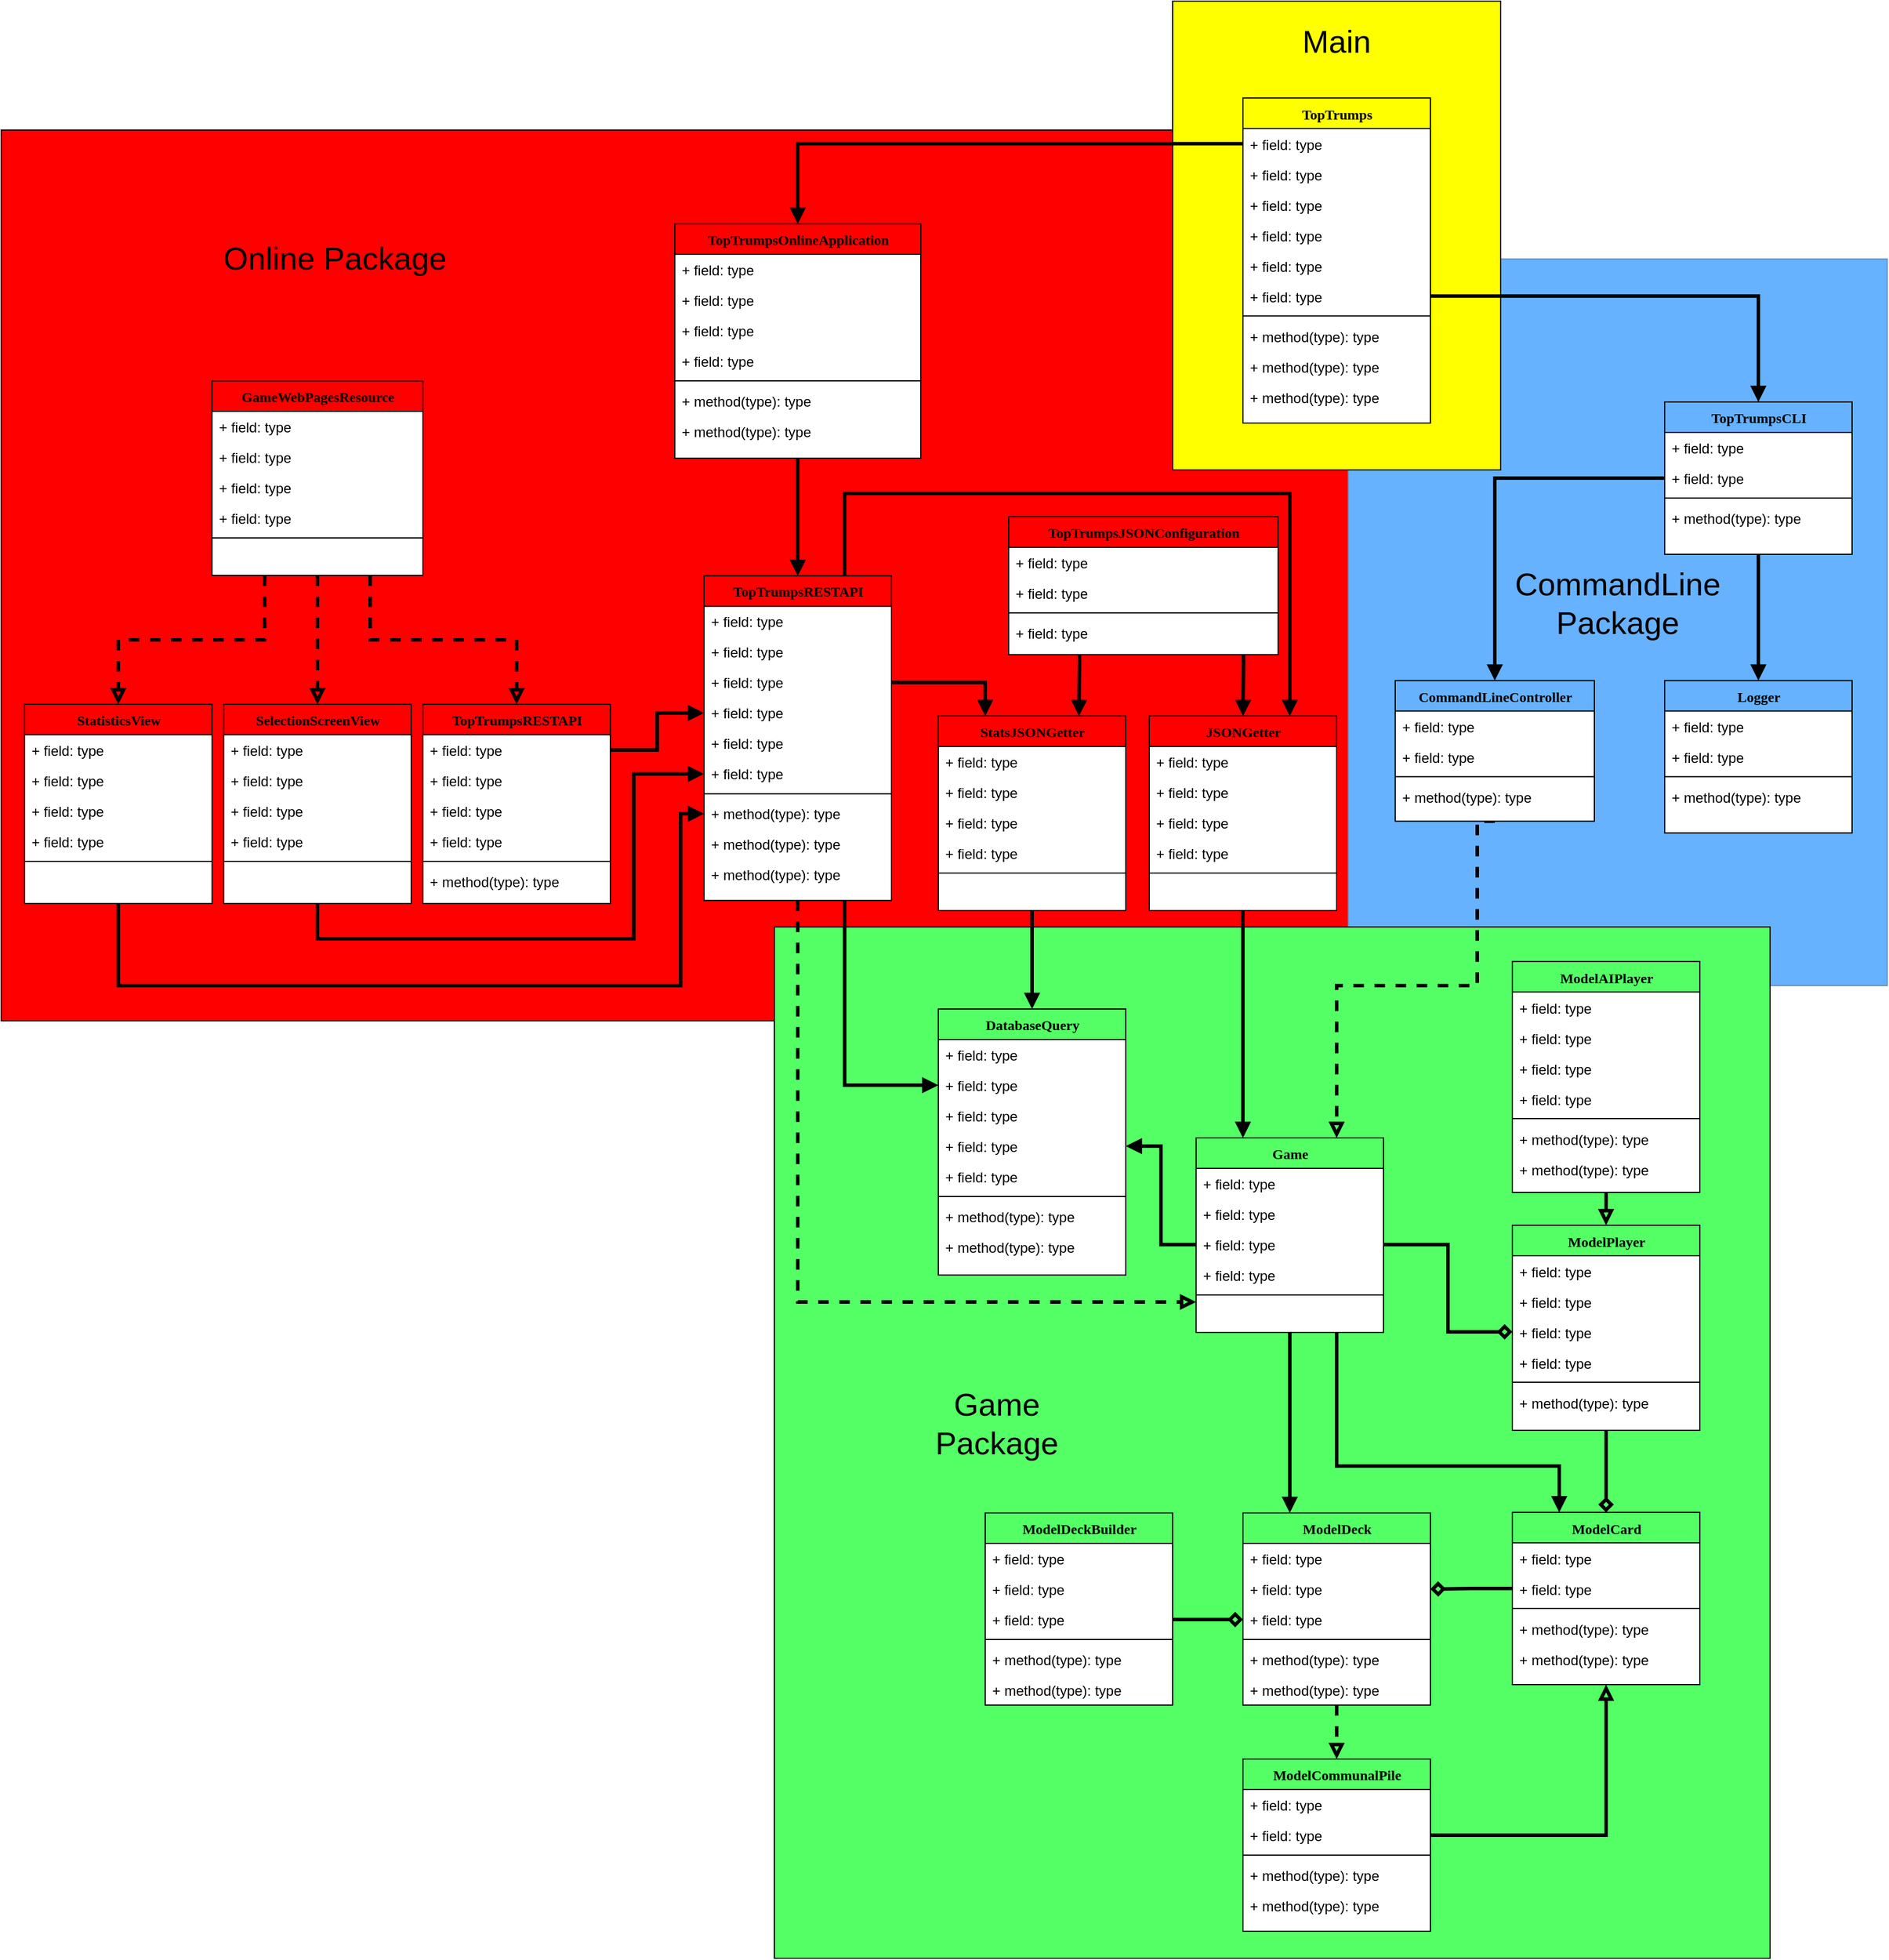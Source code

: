 <mxfile version="12.7.0" type="google"><diagram name="Page-1" id="9f46799a-70d6-7492-0946-bef42562c5a5"><mxGraphModel dx="2410" dy="1662" grid="1" gridSize="10" guides="1" tooltips="1" connect="1" arrows="1" fold="1" page="1" pageScale="1" pageWidth="1100" pageHeight="850" background="#ffffff" math="0" shadow="0"><root><mxCell id="0"/><mxCell id="1" parent="0"/><mxCell id="YVDnFWVNbik-R5A3QLN_-94" value="" style="rounded=0;whiteSpace=wrap;html=1;fillColor=#FF0000;" parent="1" vertex="1"><mxGeometry x="-630" y="-590" width="1180" height="760" as="geometry"/></mxCell><mxCell id="YVDnFWVNbik-R5A3QLN_-89" value="" style="rounded=0;whiteSpace=wrap;html=1;fillColor=#66B2FF;strokeColor=#6c8ebf;" parent="1" vertex="1"><mxGeometry x="520" y="-480" width="460" height="620" as="geometry"/></mxCell><mxCell id="YVDnFWVNbik-R5A3QLN_-118" value="" style="rounded=0;whiteSpace=wrap;html=1;fillColor=#FFFF00;" parent="1" vertex="1"><mxGeometry x="370" y="-700" width="280" height="400" as="geometry"/></mxCell><mxCell id="YVDnFWVNbik-R5A3QLN_-31" value="" style="rounded=0;whiteSpace=wrap;html=1;fillColor=#54FF65;" parent="1" vertex="1"><mxGeometry x="30" y="90" width="850" height="880" as="geometry"/></mxCell><mxCell id="78961159f06e98e8-17" value="DatabaseQuery" style="swimlane;html=1;fontStyle=1;align=center;verticalAlign=top;childLayout=stackLayout;horizontal=1;startSize=26;horizontalStack=0;resizeParent=1;resizeLast=0;collapsible=1;marginBottom=0;swimlaneFillColor=#ffffff;rounded=0;shadow=0;comic=0;labelBackgroundColor=none;strokeWidth=1;fillColor=none;fontFamily=Verdana;fontSize=12" parent="1" vertex="1"><mxGeometry x="170" y="160" width="160" height="227" as="geometry"/></mxCell><mxCell id="78961159f06e98e8-21" value="+ field: type" style="text;html=1;strokeColor=none;fillColor=none;align=left;verticalAlign=top;spacingLeft=4;spacingRight=4;whiteSpace=wrap;overflow=hidden;rotatable=0;points=[[0,0.5],[1,0.5]];portConstraint=eastwest;" parent="78961159f06e98e8-17" vertex="1"><mxGeometry y="26" width="160" height="26" as="geometry"/></mxCell><mxCell id="78961159f06e98e8-23" value="+ field: type" style="text;html=1;strokeColor=none;fillColor=none;align=left;verticalAlign=top;spacingLeft=4;spacingRight=4;whiteSpace=wrap;overflow=hidden;rotatable=0;points=[[0,0.5],[1,0.5]];portConstraint=eastwest;" parent="78961159f06e98e8-17" vertex="1"><mxGeometry y="52" width="160" height="26" as="geometry"/></mxCell><mxCell id="78961159f06e98e8-25" value="+ field: type" style="text;html=1;strokeColor=none;fillColor=none;align=left;verticalAlign=top;spacingLeft=4;spacingRight=4;whiteSpace=wrap;overflow=hidden;rotatable=0;points=[[0,0.5],[1,0.5]];portConstraint=eastwest;" parent="78961159f06e98e8-17" vertex="1"><mxGeometry y="78" width="160" height="26" as="geometry"/></mxCell><mxCell id="78961159f06e98e8-26" value="+ field: type" style="text;html=1;strokeColor=none;fillColor=none;align=left;verticalAlign=top;spacingLeft=4;spacingRight=4;whiteSpace=wrap;overflow=hidden;rotatable=0;points=[[0,0.5],[1,0.5]];portConstraint=eastwest;" parent="78961159f06e98e8-17" vertex="1"><mxGeometry y="104" width="160" height="26" as="geometry"/></mxCell><mxCell id="78961159f06e98e8-24" value="+ field: type" style="text;html=1;strokeColor=none;fillColor=none;align=left;verticalAlign=top;spacingLeft=4;spacingRight=4;whiteSpace=wrap;overflow=hidden;rotatable=0;points=[[0,0.5],[1,0.5]];portConstraint=eastwest;" parent="78961159f06e98e8-17" vertex="1"><mxGeometry y="130" width="160" height="26" as="geometry"/></mxCell><mxCell id="78961159f06e98e8-19" value="" style="line;html=1;strokeWidth=1;fillColor=none;align=left;verticalAlign=middle;spacingTop=-1;spacingLeft=3;spacingRight=3;rotatable=0;labelPosition=right;points=[];portConstraint=eastwest;" parent="78961159f06e98e8-17" vertex="1"><mxGeometry y="156" width="160" height="8" as="geometry"/></mxCell><mxCell id="78961159f06e98e8-20" value="+ method(type): type" style="text;html=1;strokeColor=none;fillColor=none;align=left;verticalAlign=top;spacingLeft=4;spacingRight=4;whiteSpace=wrap;overflow=hidden;rotatable=0;points=[[0,0.5],[1,0.5]];portConstraint=eastwest;" parent="78961159f06e98e8-17" vertex="1"><mxGeometry y="164" width="160" height="26" as="geometry"/></mxCell><mxCell id="78961159f06e98e8-27" value="+ method(type): type" style="text;html=1;strokeColor=none;fillColor=none;align=left;verticalAlign=top;spacingLeft=4;spacingRight=4;whiteSpace=wrap;overflow=hidden;rotatable=0;points=[[0,0.5],[1,0.5]];portConstraint=eastwest;" parent="78961159f06e98e8-17" vertex="1"><mxGeometry y="190" width="160" height="26" as="geometry"/></mxCell><mxCell id="YVDnFWVNbik-R5A3QLN_-122" style="edgeStyle=orthogonalEdgeStyle;rounded=0;orthogonalLoop=1;jettySize=auto;html=1;exitX=0.75;exitY=1;exitDx=0;exitDy=0;entryX=0;entryY=0.5;entryDx=0;entryDy=0;endArrow=block;endFill=1;strokeWidth=3;" parent="1" source="78961159f06e98e8-30" target="78961159f06e98e8-23" edge="1"><mxGeometry relative="1" as="geometry"><Array as="points"><mxPoint x="90" y="225"/></Array></mxGeometry></mxCell><mxCell id="YVDnFWVNbik-R5A3QLN_-169" style="edgeStyle=orthogonalEdgeStyle;rounded=0;orthogonalLoop=1;jettySize=auto;html=1;exitX=0.75;exitY=0;exitDx=0;exitDy=0;entryX=0.75;entryY=0;entryDx=0;entryDy=0;startArrow=none;startFill=0;endArrow=block;endFill=1;strokeWidth=3;" parent="1" source="78961159f06e98e8-30" target="YVDnFWVNbik-R5A3QLN_-147" edge="1"><mxGeometry relative="1" as="geometry"><Array as="points"><mxPoint x="90" y="-280"/><mxPoint x="470" y="-280"/></Array></mxGeometry></mxCell><mxCell id="78961159f06e98e8-30" value="TopTrumpsRESTAPI" style="swimlane;html=1;fontStyle=1;align=center;verticalAlign=top;childLayout=stackLayout;horizontal=1;startSize=26;horizontalStack=0;resizeParent=1;resizeLast=0;collapsible=1;marginBottom=0;swimlaneFillColor=#ffffff;rounded=0;shadow=0;comic=0;labelBackgroundColor=none;strokeWidth=1;fillColor=none;fontFamily=Verdana;fontSize=12" parent="1" vertex="1"><mxGeometry x="-30" y="-209.57" width="160" height="277" as="geometry"/></mxCell><mxCell id="78961159f06e98e8-31" value="+ field: type" style="text;html=1;strokeColor=none;fillColor=none;align=left;verticalAlign=top;spacingLeft=4;spacingRight=4;whiteSpace=wrap;overflow=hidden;rotatable=0;points=[[0,0.5],[1,0.5]];portConstraint=eastwest;" parent="78961159f06e98e8-30" vertex="1"><mxGeometry y="26" width="160" height="26" as="geometry"/></mxCell><mxCell id="78961159f06e98e8-32" value="+ field: type" style="text;html=1;strokeColor=none;fillColor=none;align=left;verticalAlign=top;spacingLeft=4;spacingRight=4;whiteSpace=wrap;overflow=hidden;rotatable=0;points=[[0,0.5],[1,0.5]];portConstraint=eastwest;" parent="78961159f06e98e8-30" vertex="1"><mxGeometry y="52" width="160" height="26" as="geometry"/></mxCell><mxCell id="78961159f06e98e8-33" value="+ field: type" style="text;html=1;strokeColor=none;fillColor=none;align=left;verticalAlign=top;spacingLeft=4;spacingRight=4;whiteSpace=wrap;overflow=hidden;rotatable=0;points=[[0,0.5],[1,0.5]];portConstraint=eastwest;" parent="78961159f06e98e8-30" vertex="1"><mxGeometry y="78" width="160" height="26" as="geometry"/></mxCell><mxCell id="78961159f06e98e8-34" value="+ field: type" style="text;html=1;strokeColor=none;fillColor=none;align=left;verticalAlign=top;spacingLeft=4;spacingRight=4;whiteSpace=wrap;overflow=hidden;rotatable=0;points=[[0,0.5],[1,0.5]];portConstraint=eastwest;" parent="78961159f06e98e8-30" vertex="1"><mxGeometry y="104" width="160" height="26" as="geometry"/></mxCell><mxCell id="78961159f06e98e8-36" value="+ field: type" style="text;html=1;strokeColor=none;fillColor=none;align=left;verticalAlign=top;spacingLeft=4;spacingRight=4;whiteSpace=wrap;overflow=hidden;rotatable=0;points=[[0,0.5],[1,0.5]];portConstraint=eastwest;" parent="78961159f06e98e8-30" vertex="1"><mxGeometry y="130" width="160" height="26" as="geometry"/></mxCell><mxCell id="78961159f06e98e8-37" value="+ field: type" style="text;html=1;strokeColor=none;fillColor=none;align=left;verticalAlign=top;spacingLeft=4;spacingRight=4;whiteSpace=wrap;overflow=hidden;rotatable=0;points=[[0,0.5],[1,0.5]];portConstraint=eastwest;" parent="78961159f06e98e8-30" vertex="1"><mxGeometry y="156" width="160" height="26" as="geometry"/></mxCell><mxCell id="78961159f06e98e8-38" value="" style="line;html=1;strokeWidth=1;fillColor=none;align=left;verticalAlign=middle;spacingTop=-1;spacingLeft=3;spacingRight=3;rotatable=0;labelPosition=right;points=[];portConstraint=eastwest;" parent="78961159f06e98e8-30" vertex="1"><mxGeometry y="182" width="160" height="8" as="geometry"/></mxCell><mxCell id="78961159f06e98e8-39" value="+ method(type): type" style="text;html=1;strokeColor=none;fillColor=none;align=left;verticalAlign=top;spacingLeft=4;spacingRight=4;whiteSpace=wrap;overflow=hidden;rotatable=0;points=[[0,0.5],[1,0.5]];portConstraint=eastwest;" parent="78961159f06e98e8-30" vertex="1"><mxGeometry y="190" width="160" height="26" as="geometry"/></mxCell><mxCell id="78961159f06e98e8-40" value="+ method(type): type" style="text;html=1;strokeColor=none;fillColor=none;align=left;verticalAlign=top;spacingLeft=4;spacingRight=4;whiteSpace=wrap;overflow=hidden;rotatable=0;points=[[0,0.5],[1,0.5]];portConstraint=eastwest;" parent="78961159f06e98e8-30" vertex="1"><mxGeometry y="216" width="160" height="26" as="geometry"/></mxCell><mxCell id="78961159f06e98e8-42" value="+ method(type): type" style="text;html=1;strokeColor=none;fillColor=none;align=left;verticalAlign=top;spacingLeft=4;spacingRight=4;whiteSpace=wrap;overflow=hidden;rotatable=0;points=[[0,0.5],[1,0.5]];portConstraint=eastwest;" parent="78961159f06e98e8-30" vertex="1"><mxGeometry y="242" width="160" height="26" as="geometry"/></mxCell><mxCell id="YVDnFWVNbik-R5A3QLN_-83" style="edgeStyle=orthogonalEdgeStyle;rounded=0;orthogonalLoop=1;jettySize=auto;html=1;exitX=0.5;exitY=1;exitDx=0;exitDy=0;entryX=0.5;entryY=0;entryDx=0;entryDy=0;endArrow=block;endFill=0;strokeWidth=3;" parent="1" source="78961159f06e98e8-43" target="YVDnFWVNbik-R5A3QLN_-23" edge="1"><mxGeometry relative="1" as="geometry"/></mxCell><mxCell id="78961159f06e98e8-43" value="ModelAIPlayer" style="swimlane;html=1;fontStyle=1;align=center;verticalAlign=top;childLayout=stackLayout;horizontal=1;startSize=26;horizontalStack=0;resizeParent=1;resizeLast=0;collapsible=1;marginBottom=0;swimlaneFillColor=#ffffff;rounded=0;shadow=0;comic=0;labelBackgroundColor=none;strokeWidth=1;fillColor=none;fontFamily=Verdana;fontSize=12" parent="1" vertex="1"><mxGeometry x="660" y="119.5" width="160" height="197" as="geometry"/></mxCell><mxCell id="78961159f06e98e8-44" value="+ field: type" style="text;html=1;strokeColor=none;fillColor=none;align=left;verticalAlign=top;spacingLeft=4;spacingRight=4;whiteSpace=wrap;overflow=hidden;rotatable=0;points=[[0,0.5],[1,0.5]];portConstraint=eastwest;" parent="78961159f06e98e8-43" vertex="1"><mxGeometry y="26" width="160" height="26" as="geometry"/></mxCell><mxCell id="78961159f06e98e8-45" value="+ field: type" style="text;html=1;strokeColor=none;fillColor=none;align=left;verticalAlign=top;spacingLeft=4;spacingRight=4;whiteSpace=wrap;overflow=hidden;rotatable=0;points=[[0,0.5],[1,0.5]];portConstraint=eastwest;" parent="78961159f06e98e8-43" vertex="1"><mxGeometry y="52" width="160" height="26" as="geometry"/></mxCell><mxCell id="78961159f06e98e8-49" value="+ field: type" style="text;html=1;strokeColor=none;fillColor=none;align=left;verticalAlign=top;spacingLeft=4;spacingRight=4;whiteSpace=wrap;overflow=hidden;rotatable=0;points=[[0,0.5],[1,0.5]];portConstraint=eastwest;" parent="78961159f06e98e8-43" vertex="1"><mxGeometry y="78" width="160" height="26" as="geometry"/></mxCell><mxCell id="78961159f06e98e8-50" value="+ field: type" style="text;html=1;strokeColor=none;fillColor=none;align=left;verticalAlign=top;spacingLeft=4;spacingRight=4;whiteSpace=wrap;overflow=hidden;rotatable=0;points=[[0,0.5],[1,0.5]];portConstraint=eastwest;" parent="78961159f06e98e8-43" vertex="1"><mxGeometry y="104" width="160" height="26" as="geometry"/></mxCell><mxCell id="78961159f06e98e8-51" value="" style="line;html=1;strokeWidth=1;fillColor=none;align=left;verticalAlign=middle;spacingTop=-1;spacingLeft=3;spacingRight=3;rotatable=0;labelPosition=right;points=[];portConstraint=eastwest;" parent="78961159f06e98e8-43" vertex="1"><mxGeometry y="130" width="160" height="8" as="geometry"/></mxCell><mxCell id="78961159f06e98e8-52" value="+ method(type): type" style="text;html=1;strokeColor=none;fillColor=none;align=left;verticalAlign=top;spacingLeft=4;spacingRight=4;whiteSpace=wrap;overflow=hidden;rotatable=0;points=[[0,0.5],[1,0.5]];portConstraint=eastwest;" parent="78961159f06e98e8-43" vertex="1"><mxGeometry y="138" width="160" height="26" as="geometry"/></mxCell><mxCell id="78961159f06e98e8-53" value="+ method(type): type" style="text;html=1;strokeColor=none;fillColor=none;align=left;verticalAlign=top;spacingLeft=4;spacingRight=4;whiteSpace=wrap;overflow=hidden;rotatable=0;points=[[0,0.5],[1,0.5]];portConstraint=eastwest;" parent="78961159f06e98e8-43" vertex="1"><mxGeometry y="164" width="160" height="26" as="geometry"/></mxCell><mxCell id="YVDnFWVNbik-R5A3QLN_-76" style="edgeStyle=orthogonalEdgeStyle;rounded=0;orthogonalLoop=1;jettySize=auto;html=1;exitX=0.5;exitY=1;exitDx=0;exitDy=0;endArrow=block;endFill=1;strokeWidth=3;entryX=0.25;entryY=0;entryDx=0;entryDy=0;" parent="1" source="78961159f06e98e8-95" edge="1" target="78961159f06e98e8-108"><mxGeometry relative="1" as="geometry"><mxPoint x="509.857" y="630" as="targetPoint"/></mxGeometry></mxCell><mxCell id="YVDnFWVNbik-R5A3QLN_-78" style="rounded=0;orthogonalLoop=1;jettySize=auto;html=1;exitX=0.75;exitY=1;exitDx=0;exitDy=0;entryX=0.25;entryY=0;entryDx=0;entryDy=0;endArrow=block;endFill=1;strokeWidth=3;edgeStyle=orthogonalEdgeStyle;" parent="1" source="78961159f06e98e8-95" target="YVDnFWVNbik-R5A3QLN_-17" edge="1"><mxGeometry relative="1" as="geometry"><Array as="points"><mxPoint x="510" y="550"/><mxPoint x="700" y="550"/></Array></mxGeometry></mxCell><mxCell id="78961159f06e98e8-95" value="Game" style="swimlane;html=1;fontStyle=1;align=center;verticalAlign=top;childLayout=stackLayout;horizontal=1;startSize=26;horizontalStack=0;resizeParent=1;resizeLast=0;collapsible=1;marginBottom=0;swimlaneFillColor=#ffffff;rounded=0;shadow=0;comic=0;labelBackgroundColor=none;strokeWidth=1;fillColor=none;fontFamily=Verdana;fontSize=12" parent="1" vertex="1"><mxGeometry x="390" y="270" width="160" height="166" as="geometry"/></mxCell><mxCell id="78961159f06e98e8-96" value="+ field: type" style="text;html=1;strokeColor=none;fillColor=none;align=left;verticalAlign=top;spacingLeft=4;spacingRight=4;whiteSpace=wrap;overflow=hidden;rotatable=0;points=[[0,0.5],[1,0.5]];portConstraint=eastwest;" parent="78961159f06e98e8-95" vertex="1"><mxGeometry y="26" width="160" height="26" as="geometry"/></mxCell><mxCell id="78961159f06e98e8-97" value="+ field: type" style="text;html=1;strokeColor=none;fillColor=none;align=left;verticalAlign=top;spacingLeft=4;spacingRight=4;whiteSpace=wrap;overflow=hidden;rotatable=0;points=[[0,0.5],[1,0.5]];portConstraint=eastwest;" parent="78961159f06e98e8-95" vertex="1"><mxGeometry y="52" width="160" height="26" as="geometry"/></mxCell><mxCell id="78961159f06e98e8-98" value="+ field: type" style="text;html=1;strokeColor=none;fillColor=none;align=left;verticalAlign=top;spacingLeft=4;spacingRight=4;whiteSpace=wrap;overflow=hidden;rotatable=0;points=[[0,0.5],[1,0.5]];portConstraint=eastwest;" parent="78961159f06e98e8-95" vertex="1"><mxGeometry y="78" width="160" height="26" as="geometry"/></mxCell><mxCell id="78961159f06e98e8-102" value="+ field: type" style="text;html=1;strokeColor=none;fillColor=none;align=left;verticalAlign=top;spacingLeft=4;spacingRight=4;whiteSpace=wrap;overflow=hidden;rotatable=0;points=[[0,0.5],[1,0.5]];portConstraint=eastwest;" parent="78961159f06e98e8-95" vertex="1"><mxGeometry y="104" width="160" height="26" as="geometry"/></mxCell><mxCell id="78961159f06e98e8-103" value="" style="line;html=1;strokeWidth=1;fillColor=none;align=left;verticalAlign=middle;spacingTop=-1;spacingLeft=3;spacingRight=3;rotatable=0;labelPosition=right;points=[];portConstraint=eastwest;" parent="78961159f06e98e8-95" vertex="1"><mxGeometry y="130" width="160" height="8" as="geometry"/></mxCell><mxCell id="78961159f06e98e8-108" value="ModelDeck" style="swimlane;html=1;fontStyle=1;align=center;verticalAlign=top;childLayout=stackLayout;horizontal=1;startSize=26;horizontalStack=0;resizeParent=1;resizeLast=0;collapsible=1;marginBottom=0;swimlaneFillColor=#ffffff;rounded=0;shadow=0;comic=0;labelBackgroundColor=none;strokeWidth=1;fillColor=none;fontFamily=Verdana;fontSize=12" parent="1" vertex="1"><mxGeometry x="430" y="590.0" width="160" height="164" as="geometry"/></mxCell><mxCell id="78961159f06e98e8-109" value="+ field: type" style="text;html=1;strokeColor=none;fillColor=none;align=left;verticalAlign=top;spacingLeft=4;spacingRight=4;whiteSpace=wrap;overflow=hidden;rotatable=0;points=[[0,0.5],[1,0.5]];portConstraint=eastwest;" parent="78961159f06e98e8-108" vertex="1"><mxGeometry y="26" width="160" height="26" as="geometry"/></mxCell><mxCell id="78961159f06e98e8-110" value="+ field: type" style="text;html=1;strokeColor=none;fillColor=none;align=left;verticalAlign=top;spacingLeft=4;spacingRight=4;whiteSpace=wrap;overflow=hidden;rotatable=0;points=[[0,0.5],[1,0.5]];portConstraint=eastwest;" parent="78961159f06e98e8-108" vertex="1"><mxGeometry y="52" width="160" height="26" as="geometry"/></mxCell><mxCell id="YVDnFWVNbik-R5A3QLN_-74" value="+ field: type" style="text;html=1;strokeColor=none;fillColor=none;align=left;verticalAlign=top;spacingLeft=4;spacingRight=4;whiteSpace=wrap;overflow=hidden;rotatable=0;points=[[0,0.5],[1,0.5]];portConstraint=eastwest;" parent="78961159f06e98e8-108" vertex="1"><mxGeometry y="78" width="160" height="26" as="geometry"/></mxCell><mxCell id="78961159f06e98e8-116" value="" style="line;html=1;strokeWidth=1;fillColor=none;align=left;verticalAlign=middle;spacingTop=-1;spacingLeft=3;spacingRight=3;rotatable=0;labelPosition=right;points=[];portConstraint=eastwest;" parent="78961159f06e98e8-108" vertex="1"><mxGeometry y="104" width="160" height="8" as="geometry"/></mxCell><mxCell id="78961159f06e98e8-117" value="+ method(type): type" style="text;html=1;strokeColor=none;fillColor=none;align=left;verticalAlign=top;spacingLeft=4;spacingRight=4;whiteSpace=wrap;overflow=hidden;rotatable=0;points=[[0,0.5],[1,0.5]];portConstraint=eastwest;" parent="78961159f06e98e8-108" vertex="1"><mxGeometry y="112" width="160" height="26" as="geometry"/></mxCell><mxCell id="78961159f06e98e8-120" value="+ method(type): type" style="text;html=1;strokeColor=none;fillColor=none;align=left;verticalAlign=top;spacingLeft=4;spacingRight=4;whiteSpace=wrap;overflow=hidden;rotatable=0;points=[[0,0.5],[1,0.5]];portConstraint=eastwest;" parent="78961159f06e98e8-108" vertex="1"><mxGeometry y="138" width="160" height="26" as="geometry"/></mxCell><mxCell id="YVDnFWVNbik-R5A3QLN_-72" value="" style="edgeStyle=orthogonalEdgeStyle;rounded=0;orthogonalLoop=1;jettySize=auto;html=1;entryX=0.5;entryY=0;entryDx=0;entryDy=0;dashed=1;endArrow=block;endFill=0;exitX=0.5;exitY=1;exitDx=0;exitDy=0;strokeWidth=3;" parent="1" source="78961159f06e98e8-108" target="YVDnFWVNbik-R5A3QLN_-5" edge="1"><mxGeometry relative="1" as="geometry"><mxPoint x="520" y="777" as="sourcePoint"/><mxPoint x="510" y="800" as="targetPoint"/><Array as="points"/></mxGeometry></mxCell><mxCell id="YVDnFWVNbik-R5A3QLN_-5" value="ModelCommunalPile" style="swimlane;html=1;fontStyle=1;align=center;verticalAlign=top;childLayout=stackLayout;horizontal=1;startSize=26;horizontalStack=0;resizeParent=1;resizeLast=0;collapsible=1;marginBottom=0;swimlaneFillColor=#ffffff;rounded=0;shadow=0;comic=0;labelBackgroundColor=none;strokeWidth=1;fillColor=none;fontFamily=Verdana;fontSize=12" parent="1" vertex="1"><mxGeometry x="430" y="800" width="160" height="147" as="geometry"/></mxCell><mxCell id="YVDnFWVNbik-R5A3QLN_-6" value="+ field: type" style="text;html=1;strokeColor=none;fillColor=none;align=left;verticalAlign=top;spacingLeft=4;spacingRight=4;whiteSpace=wrap;overflow=hidden;rotatable=0;points=[[0,0.5],[1,0.5]];portConstraint=eastwest;" parent="YVDnFWVNbik-R5A3QLN_-5" vertex="1"><mxGeometry y="26" width="160" height="26" as="geometry"/></mxCell><mxCell id="YVDnFWVNbik-R5A3QLN_-7" value="+ field: type" style="text;html=1;strokeColor=none;fillColor=none;align=left;verticalAlign=top;spacingLeft=4;spacingRight=4;whiteSpace=wrap;overflow=hidden;rotatable=0;points=[[0,0.5],[1,0.5]];portConstraint=eastwest;" parent="YVDnFWVNbik-R5A3QLN_-5" vertex="1"><mxGeometry y="52" width="160" height="26" as="geometry"/></mxCell><mxCell id="YVDnFWVNbik-R5A3QLN_-8" value="" style="line;html=1;strokeWidth=1;fillColor=none;align=left;verticalAlign=middle;spacingTop=-1;spacingLeft=3;spacingRight=3;rotatable=0;labelPosition=right;points=[];portConstraint=eastwest;" parent="YVDnFWVNbik-R5A3QLN_-5" vertex="1"><mxGeometry y="78" width="160" height="8" as="geometry"/></mxCell><mxCell id="YVDnFWVNbik-R5A3QLN_-9" value="+ method(type): type" style="text;html=1;strokeColor=none;fillColor=none;align=left;verticalAlign=top;spacingLeft=4;spacingRight=4;whiteSpace=wrap;overflow=hidden;rotatable=0;points=[[0,0.5],[1,0.5]];portConstraint=eastwest;" parent="YVDnFWVNbik-R5A3QLN_-5" vertex="1"><mxGeometry y="86" width="160" height="26" as="geometry"/></mxCell><mxCell id="YVDnFWVNbik-R5A3QLN_-10" value="+ method(type): type" style="text;html=1;strokeColor=none;fillColor=none;align=left;verticalAlign=top;spacingLeft=4;spacingRight=4;whiteSpace=wrap;overflow=hidden;rotatable=0;points=[[0,0.5],[1,0.5]];portConstraint=eastwest;" parent="YVDnFWVNbik-R5A3QLN_-5" vertex="1"><mxGeometry y="112" width="160" height="26" as="geometry"/></mxCell><mxCell id="YVDnFWVNbik-R5A3QLN_-11" value="ModelDeckBuilder" style="swimlane;html=1;fontStyle=1;align=center;verticalAlign=top;childLayout=stackLayout;horizontal=1;startSize=26;horizontalStack=0;resizeParent=1;resizeLast=0;collapsible=1;marginBottom=0;swimlaneFillColor=#ffffff;rounded=0;shadow=0;comic=0;labelBackgroundColor=none;strokeWidth=1;fillColor=none;fontFamily=Verdana;fontSize=12" parent="1" vertex="1"><mxGeometry x="210" y="590.0" width="160" height="164" as="geometry"/></mxCell><mxCell id="YVDnFWVNbik-R5A3QLN_-12" value="+ field: type" style="text;html=1;strokeColor=none;fillColor=none;align=left;verticalAlign=top;spacingLeft=4;spacingRight=4;whiteSpace=wrap;overflow=hidden;rotatable=0;points=[[0,0.5],[1,0.5]];portConstraint=eastwest;" parent="YVDnFWVNbik-R5A3QLN_-11" vertex="1"><mxGeometry y="26" width="160" height="26" as="geometry"/></mxCell><mxCell id="YVDnFWVNbik-R5A3QLN_-13" value="+ field: type" style="text;html=1;strokeColor=none;fillColor=none;align=left;verticalAlign=top;spacingLeft=4;spacingRight=4;whiteSpace=wrap;overflow=hidden;rotatable=0;points=[[0,0.5],[1,0.5]];portConstraint=eastwest;" parent="YVDnFWVNbik-R5A3QLN_-11" vertex="1"><mxGeometry y="52" width="160" height="26" as="geometry"/></mxCell><mxCell id="YVDnFWVNbik-R5A3QLN_-84" value="+ field: type" style="text;html=1;strokeColor=none;fillColor=none;align=left;verticalAlign=top;spacingLeft=4;spacingRight=4;whiteSpace=wrap;overflow=hidden;rotatable=0;points=[[0,0.5],[1,0.5]];portConstraint=eastwest;" parent="YVDnFWVNbik-R5A3QLN_-11" vertex="1"><mxGeometry y="78" width="160" height="26" as="geometry"/></mxCell><mxCell id="YVDnFWVNbik-R5A3QLN_-14" value="" style="line;html=1;strokeWidth=1;fillColor=none;align=left;verticalAlign=middle;spacingTop=-1;spacingLeft=3;spacingRight=3;rotatable=0;labelPosition=right;points=[];portConstraint=eastwest;" parent="YVDnFWVNbik-R5A3QLN_-11" vertex="1"><mxGeometry y="104" width="160" height="8" as="geometry"/></mxCell><mxCell id="YVDnFWVNbik-R5A3QLN_-15" value="+ method(type): type" style="text;html=1;strokeColor=none;fillColor=none;align=left;verticalAlign=top;spacingLeft=4;spacingRight=4;whiteSpace=wrap;overflow=hidden;rotatable=0;points=[[0,0.5],[1,0.5]];portConstraint=eastwest;" parent="YVDnFWVNbik-R5A3QLN_-11" vertex="1"><mxGeometry y="112" width="160" height="26" as="geometry"/></mxCell><mxCell id="YVDnFWVNbik-R5A3QLN_-16" value="+ method(type): type" style="text;html=1;strokeColor=none;fillColor=none;align=left;verticalAlign=top;spacingLeft=4;spacingRight=4;whiteSpace=wrap;overflow=hidden;rotatable=0;points=[[0,0.5],[1,0.5]];portConstraint=eastwest;" parent="YVDnFWVNbik-R5A3QLN_-11" vertex="1"><mxGeometry y="138" width="160" height="26" as="geometry"/></mxCell><mxCell id="YVDnFWVNbik-R5A3QLN_-17" value="ModelCard" style="swimlane;html=1;fontStyle=1;align=center;verticalAlign=top;childLayout=stackLayout;horizontal=1;startSize=26;horizontalStack=0;resizeParent=1;resizeLast=0;collapsible=1;marginBottom=0;swimlaneFillColor=#ffffff;rounded=0;shadow=0;comic=0;labelBackgroundColor=none;strokeWidth=1;fillColor=none;fontFamily=Verdana;fontSize=12" parent="1" vertex="1"><mxGeometry x="660" y="589.5" width="160" height="147" as="geometry"/></mxCell><mxCell id="YVDnFWVNbik-R5A3QLN_-18" value="+ field: type" style="text;html=1;strokeColor=none;fillColor=none;align=left;verticalAlign=top;spacingLeft=4;spacingRight=4;whiteSpace=wrap;overflow=hidden;rotatable=0;points=[[0,0.5],[1,0.5]];portConstraint=eastwest;" parent="YVDnFWVNbik-R5A3QLN_-17" vertex="1"><mxGeometry y="26" width="160" height="26" as="geometry"/></mxCell><mxCell id="YVDnFWVNbik-R5A3QLN_-19" value="+ field: type" style="text;html=1;strokeColor=none;fillColor=none;align=left;verticalAlign=top;spacingLeft=4;spacingRight=4;whiteSpace=wrap;overflow=hidden;rotatable=0;points=[[0,0.5],[1,0.5]];portConstraint=eastwest;" parent="YVDnFWVNbik-R5A3QLN_-17" vertex="1"><mxGeometry y="52" width="160" height="26" as="geometry"/></mxCell><mxCell id="YVDnFWVNbik-R5A3QLN_-20" value="" style="line;html=1;strokeWidth=1;fillColor=none;align=left;verticalAlign=middle;spacingTop=-1;spacingLeft=3;spacingRight=3;rotatable=0;labelPosition=right;points=[];portConstraint=eastwest;" parent="YVDnFWVNbik-R5A3QLN_-17" vertex="1"><mxGeometry y="78" width="160" height="8" as="geometry"/></mxCell><mxCell id="YVDnFWVNbik-R5A3QLN_-21" value="+ method(type): type" style="text;html=1;strokeColor=none;fillColor=none;align=left;verticalAlign=top;spacingLeft=4;spacingRight=4;whiteSpace=wrap;overflow=hidden;rotatable=0;points=[[0,0.5],[1,0.5]];portConstraint=eastwest;" parent="YVDnFWVNbik-R5A3QLN_-17" vertex="1"><mxGeometry y="86" width="160" height="26" as="geometry"/></mxCell><mxCell id="YVDnFWVNbik-R5A3QLN_-22" value="+ method(type): type" style="text;html=1;strokeColor=none;fillColor=none;align=left;verticalAlign=top;spacingLeft=4;spacingRight=4;whiteSpace=wrap;overflow=hidden;rotatable=0;points=[[0,0.5],[1,0.5]];portConstraint=eastwest;" parent="YVDnFWVNbik-R5A3QLN_-17" vertex="1"><mxGeometry y="112" width="160" height="26" as="geometry"/></mxCell><mxCell id="YVDnFWVNbik-R5A3QLN_-93" style="edgeStyle=orthogonalEdgeStyle;rounded=0;orthogonalLoop=1;jettySize=auto;html=1;exitX=0.5;exitY=1;exitDx=0;exitDy=0;entryX=0.5;entryY=0;entryDx=0;entryDy=0;endArrow=diamond;endFill=0;strokeWidth=3;" parent="1" source="YVDnFWVNbik-R5A3QLN_-23" target="YVDnFWVNbik-R5A3QLN_-17" edge="1"><mxGeometry relative="1" as="geometry"/></mxCell><mxCell id="YVDnFWVNbik-R5A3QLN_-23" value="ModelPlayer" style="swimlane;html=1;fontStyle=1;align=center;verticalAlign=top;childLayout=stackLayout;horizontal=1;startSize=26;horizontalStack=0;resizeParent=1;resizeLast=0;collapsible=1;marginBottom=0;swimlaneFillColor=#ffffff;rounded=0;shadow=0;comic=0;labelBackgroundColor=none;strokeWidth=1;fillColor=none;fontFamily=Verdana;fontSize=12" parent="1" vertex="1"><mxGeometry x="660" y="344.5" width="160" height="175" as="geometry"/></mxCell><mxCell id="YVDnFWVNbik-R5A3QLN_-24" value="+ field: type" style="text;html=1;strokeColor=none;fillColor=none;align=left;verticalAlign=top;spacingLeft=4;spacingRight=4;whiteSpace=wrap;overflow=hidden;rotatable=0;points=[[0,0.5],[1,0.5]];portConstraint=eastwest;" parent="YVDnFWVNbik-R5A3QLN_-23" vertex="1"><mxGeometry y="26" width="160" height="26" as="geometry"/></mxCell><mxCell id="YVDnFWVNbik-R5A3QLN_-25" value="+ field: type" style="text;html=1;strokeColor=none;fillColor=none;align=left;verticalAlign=top;spacingLeft=4;spacingRight=4;whiteSpace=wrap;overflow=hidden;rotatable=0;points=[[0,0.5],[1,0.5]];portConstraint=eastwest;" parent="YVDnFWVNbik-R5A3QLN_-23" vertex="1"><mxGeometry y="52" width="160" height="26" as="geometry"/></mxCell><mxCell id="YVDnFWVNbik-R5A3QLN_-26" value="+ field: type" style="text;html=1;strokeColor=none;fillColor=none;align=left;verticalAlign=top;spacingLeft=4;spacingRight=4;whiteSpace=wrap;overflow=hidden;rotatable=0;points=[[0,0.5],[1,0.5]];portConstraint=eastwest;" parent="YVDnFWVNbik-R5A3QLN_-23" vertex="1"><mxGeometry y="78" width="160" height="26" as="geometry"/></mxCell><mxCell id="YVDnFWVNbik-R5A3QLN_-27" value="+ field: type" style="text;html=1;strokeColor=none;fillColor=none;align=left;verticalAlign=top;spacingLeft=4;spacingRight=4;whiteSpace=wrap;overflow=hidden;rotatable=0;points=[[0,0.5],[1,0.5]];portConstraint=eastwest;" parent="YVDnFWVNbik-R5A3QLN_-23" vertex="1"><mxGeometry y="104" width="160" height="26" as="geometry"/></mxCell><mxCell id="YVDnFWVNbik-R5A3QLN_-28" value="" style="line;html=1;strokeWidth=1;fillColor=none;align=left;verticalAlign=middle;spacingTop=-1;spacingLeft=3;spacingRight=3;rotatable=0;labelPosition=right;points=[];portConstraint=eastwest;" parent="YVDnFWVNbik-R5A3QLN_-23" vertex="1"><mxGeometry y="130" width="160" height="8" as="geometry"/></mxCell><mxCell id="YVDnFWVNbik-R5A3QLN_-29" value="+ method(type): type" style="text;html=1;strokeColor=none;fillColor=none;align=left;verticalAlign=top;spacingLeft=4;spacingRight=4;whiteSpace=wrap;overflow=hidden;rotatable=0;points=[[0,0.5],[1,0.5]];portConstraint=eastwest;" parent="YVDnFWVNbik-R5A3QLN_-23" vertex="1"><mxGeometry y="138" width="160" height="26" as="geometry"/></mxCell><mxCell id="YVDnFWVNbik-R5A3QLN_-32" value="&lt;font style=&quot;font-size: 27px&quot;&gt;Game Package&lt;/font&gt;" style="text;html=1;strokeColor=none;fillColor=none;align=center;verticalAlign=middle;whiteSpace=wrap;rounded=0;" parent="1" vertex="1"><mxGeometry x="155" y="460" width="130" height="108" as="geometry"/></mxCell><mxCell id="YVDnFWVNbik-R5A3QLN_-85" style="edgeStyle=orthogonalEdgeStyle;rounded=0;orthogonalLoop=1;jettySize=auto;html=1;exitX=0.5;exitY=1;exitDx=0;exitDy=0;entryX=0.75;entryY=0;entryDx=0;entryDy=0;endArrow=block;endFill=0;strokeWidth=3;dashed=1;" parent="1" source="YVDnFWVNbik-R5A3QLN_-33" target="78961159f06e98e8-95" edge="1"><mxGeometry relative="1" as="geometry"><Array as="points"><mxPoint x="630" y="140"/><mxPoint x="510" y="140"/></Array></mxGeometry></mxCell><mxCell id="YVDnFWVNbik-R5A3QLN_-33" value="CommandLineController" style="swimlane;html=1;fontStyle=1;align=center;verticalAlign=top;childLayout=stackLayout;horizontal=1;startSize=26;horizontalStack=0;resizeParent=1;resizeLast=0;collapsible=1;marginBottom=0;swimlaneFillColor=#ffffff;rounded=0;shadow=0;comic=0;labelBackgroundColor=none;strokeWidth=1;fillColor=none;fontFamily=Verdana;fontSize=12" parent="1" vertex="1"><mxGeometry x="560" y="-120.29" width="170" height="120" as="geometry"/></mxCell><mxCell id="YVDnFWVNbik-R5A3QLN_-34" value="+ field: type" style="text;html=1;strokeColor=none;fillColor=none;align=left;verticalAlign=top;spacingLeft=4;spacingRight=4;whiteSpace=wrap;overflow=hidden;rotatable=0;points=[[0,0.5],[1,0.5]];portConstraint=eastwest;" parent="YVDnFWVNbik-R5A3QLN_-33" vertex="1"><mxGeometry y="26" width="170" height="26" as="geometry"/></mxCell><mxCell id="YVDnFWVNbik-R5A3QLN_-35" value="+ field: type" style="text;html=1;strokeColor=none;fillColor=none;align=left;verticalAlign=top;spacingLeft=4;spacingRight=4;whiteSpace=wrap;overflow=hidden;rotatable=0;points=[[0,0.5],[1,0.5]];portConstraint=eastwest;" parent="YVDnFWVNbik-R5A3QLN_-33" vertex="1"><mxGeometry y="52" width="170" height="26" as="geometry"/></mxCell><mxCell id="YVDnFWVNbik-R5A3QLN_-40" value="" style="line;html=1;strokeWidth=1;fillColor=none;align=left;verticalAlign=middle;spacingTop=-1;spacingLeft=3;spacingRight=3;rotatable=0;labelPosition=right;points=[];portConstraint=eastwest;" parent="YVDnFWVNbik-R5A3QLN_-33" vertex="1"><mxGeometry y="78" width="170" height="8" as="geometry"/></mxCell><mxCell id="YVDnFWVNbik-R5A3QLN_-41" value="+ method(type): type" style="text;html=1;strokeColor=none;fillColor=none;align=left;verticalAlign=top;spacingLeft=4;spacingRight=4;whiteSpace=wrap;overflow=hidden;rotatable=0;points=[[0,0.5],[1,0.5]];portConstraint=eastwest;" parent="YVDnFWVNbik-R5A3QLN_-33" vertex="1"><mxGeometry y="86" width="170" height="26" as="geometry"/></mxCell><mxCell id="YVDnFWVNbik-R5A3QLN_-56" value="Logger" style="swimlane;html=1;fontStyle=1;align=center;verticalAlign=top;childLayout=stackLayout;horizontal=1;startSize=26;horizontalStack=0;resizeParent=1;resizeLast=0;collapsible=1;marginBottom=0;swimlaneFillColor=#ffffff;rounded=0;shadow=0;comic=0;labelBackgroundColor=none;strokeWidth=1;fillColor=none;fontFamily=Verdana;fontSize=12" parent="1" vertex="1"><mxGeometry x="790" y="-120.29" width="160" height="130" as="geometry"/></mxCell><mxCell id="YVDnFWVNbik-R5A3QLN_-57" value="+ field: type" style="text;html=1;strokeColor=none;fillColor=none;align=left;verticalAlign=top;spacingLeft=4;spacingRight=4;whiteSpace=wrap;overflow=hidden;rotatable=0;points=[[0,0.5],[1,0.5]];portConstraint=eastwest;" parent="YVDnFWVNbik-R5A3QLN_-56" vertex="1"><mxGeometry y="26" width="160" height="26" as="geometry"/></mxCell><mxCell id="YVDnFWVNbik-R5A3QLN_-58" value="+ field: type" style="text;html=1;strokeColor=none;fillColor=none;align=left;verticalAlign=top;spacingLeft=4;spacingRight=4;whiteSpace=wrap;overflow=hidden;rotatable=0;points=[[0,0.5],[1,0.5]];portConstraint=eastwest;" parent="YVDnFWVNbik-R5A3QLN_-56" vertex="1"><mxGeometry y="52" width="160" height="26" as="geometry"/></mxCell><mxCell id="YVDnFWVNbik-R5A3QLN_-62" value="" style="line;html=1;strokeWidth=1;fillColor=none;align=left;verticalAlign=middle;spacingTop=-1;spacingLeft=3;spacingRight=3;rotatable=0;labelPosition=right;points=[];portConstraint=eastwest;" parent="YVDnFWVNbik-R5A3QLN_-56" vertex="1"><mxGeometry y="78" width="160" height="8" as="geometry"/></mxCell><mxCell id="YVDnFWVNbik-R5A3QLN_-63" value="+ method(type): type" style="text;html=1;strokeColor=none;fillColor=none;align=left;verticalAlign=top;spacingLeft=4;spacingRight=4;whiteSpace=wrap;overflow=hidden;rotatable=0;points=[[0,0.5],[1,0.5]];portConstraint=eastwest;" parent="YVDnFWVNbik-R5A3QLN_-56" vertex="1"><mxGeometry y="86" width="160" height="26" as="geometry"/></mxCell><mxCell id="YVDnFWVNbik-R5A3QLN_-88" style="edgeStyle=orthogonalEdgeStyle;rounded=0;orthogonalLoop=1;jettySize=auto;html=1;exitX=0.5;exitY=1;exitDx=0;exitDy=0;entryX=0.5;entryY=0;entryDx=0;entryDy=0;endArrow=block;endFill=1;strokeWidth=3;" parent="1" source="YVDnFWVNbik-R5A3QLN_-65" target="YVDnFWVNbik-R5A3QLN_-56" edge="1"><mxGeometry relative="1" as="geometry"/></mxCell><mxCell id="YVDnFWVNbik-R5A3QLN_-65" value="TopTrumpsCLI" style="swimlane;html=1;fontStyle=1;align=center;verticalAlign=top;childLayout=stackLayout;horizontal=1;startSize=26;horizontalStack=0;resizeParent=1;resizeLast=0;collapsible=1;marginBottom=0;swimlaneFillColor=#ffffff;rounded=0;shadow=0;comic=0;labelBackgroundColor=none;strokeWidth=1;fillColor=none;fontFamily=Verdana;fontSize=12" parent="1" vertex="1"><mxGeometry x="790" y="-358" width="160" height="130" as="geometry"/></mxCell><mxCell id="YVDnFWVNbik-R5A3QLN_-66" value="+ field: type" style="text;html=1;strokeColor=none;fillColor=none;align=left;verticalAlign=top;spacingLeft=4;spacingRight=4;whiteSpace=wrap;overflow=hidden;rotatable=0;points=[[0,0.5],[1,0.5]];portConstraint=eastwest;" parent="YVDnFWVNbik-R5A3QLN_-65" vertex="1"><mxGeometry y="26" width="160" height="26" as="geometry"/></mxCell><mxCell id="YVDnFWVNbik-R5A3QLN_-67" value="+ field: type" style="text;html=1;strokeColor=none;fillColor=none;align=left;verticalAlign=top;spacingLeft=4;spacingRight=4;whiteSpace=wrap;overflow=hidden;rotatable=0;points=[[0,0.5],[1,0.5]];portConstraint=eastwest;" parent="YVDnFWVNbik-R5A3QLN_-65" vertex="1"><mxGeometry y="52" width="160" height="26" as="geometry"/></mxCell><mxCell id="YVDnFWVNbik-R5A3QLN_-68" value="" style="line;html=1;strokeWidth=1;fillColor=none;align=left;verticalAlign=middle;spacingTop=-1;spacingLeft=3;spacingRight=3;rotatable=0;labelPosition=right;points=[];portConstraint=eastwest;" parent="YVDnFWVNbik-R5A3QLN_-65" vertex="1"><mxGeometry y="78" width="160" height="8" as="geometry"/></mxCell><mxCell id="YVDnFWVNbik-R5A3QLN_-69" value="+ method(type): type" style="text;html=1;strokeColor=none;fillColor=none;align=left;verticalAlign=top;spacingLeft=4;spacingRight=4;whiteSpace=wrap;overflow=hidden;rotatable=0;points=[[0,0.5],[1,0.5]];portConstraint=eastwest;" parent="YVDnFWVNbik-R5A3QLN_-65" vertex="1"><mxGeometry y="86" width="160" height="26" as="geometry"/></mxCell><mxCell id="YVDnFWVNbik-R5A3QLN_-73" style="edgeStyle=orthogonalEdgeStyle;rounded=0;orthogonalLoop=1;jettySize=auto;html=1;exitX=0;exitY=0.5;exitDx=0;exitDy=0;entryX=1;entryY=0.5;entryDx=0;entryDy=0;endArrow=diamond;endFill=0;strokeWidth=3;" parent="1" source="YVDnFWVNbik-R5A3QLN_-19" target="78961159f06e98e8-110" edge="1"><mxGeometry relative="1" as="geometry"/></mxCell><mxCell id="YVDnFWVNbik-R5A3QLN_-71" style="edgeStyle=orthogonalEdgeStyle;rounded=0;orthogonalLoop=1;jettySize=auto;html=1;exitX=1;exitY=0.5;exitDx=0;exitDy=0;endArrow=block;endFill=0;entryX=0.5;entryY=1;entryDx=0;entryDy=0;strokeWidth=3;" parent="1" source="YVDnFWVNbik-R5A3QLN_-7" target="YVDnFWVNbik-R5A3QLN_-17" edge="1"><mxGeometry relative="1" as="geometry"><mxPoint x="590" y="905" as="targetPoint"/><Array as="points"><mxPoint x="740" y="865"/></Array></mxGeometry></mxCell><mxCell id="YVDnFWVNbik-R5A3QLN_-77" style="edgeStyle=orthogonalEdgeStyle;rounded=0;orthogonalLoop=1;jettySize=auto;html=1;exitX=1;exitY=0.5;exitDx=0;exitDy=0;entryX=0;entryY=0.5;entryDx=0;entryDy=0;endArrow=diamond;endFill=0;strokeWidth=3;" parent="1" source="78961159f06e98e8-98" target="YVDnFWVNbik-R5A3QLN_-26" edge="1"><mxGeometry relative="1" as="geometry"/></mxCell><mxCell id="YVDnFWVNbik-R5A3QLN_-82" style="edgeStyle=orthogonalEdgeStyle;rounded=0;orthogonalLoop=1;jettySize=auto;html=1;exitX=0;exitY=0.5;exitDx=0;exitDy=0;entryX=1;entryY=0.5;entryDx=0;entryDy=0;endArrow=block;endFill=1;strokeWidth=3;startArrow=none;startFill=0;" parent="1" source="78961159f06e98e8-98" target="78961159f06e98e8-26" edge="1"><mxGeometry relative="1" as="geometry"/></mxCell><mxCell id="YVDnFWVNbik-R5A3QLN_-81" style="edgeStyle=orthogonalEdgeStyle;rounded=0;orthogonalLoop=1;jettySize=auto;html=1;exitX=1;exitY=0.5;exitDx=0;exitDy=0;entryX=0;entryY=0.5;entryDx=0;entryDy=0;endArrow=diamond;endFill=0;strokeWidth=3;" parent="1" source="YVDnFWVNbik-R5A3QLN_-84" target="YVDnFWVNbik-R5A3QLN_-74" edge="1"><mxGeometry relative="1" as="geometry"/></mxCell><mxCell id="YVDnFWVNbik-R5A3QLN_-86" style="edgeStyle=orthogonalEdgeStyle;rounded=0;orthogonalLoop=1;jettySize=auto;html=1;exitX=0;exitY=0.5;exitDx=0;exitDy=0;entryX=0.5;entryY=0;entryDx=0;entryDy=0;endArrow=block;endFill=1;strokeWidth=3;" parent="1" source="YVDnFWVNbik-R5A3QLN_-67" target="YVDnFWVNbik-R5A3QLN_-33" edge="1"><mxGeometry relative="1" as="geometry"><mxPoint x="710" y="-119" as="targetPoint"/></mxGeometry></mxCell><mxCell id="YVDnFWVNbik-R5A3QLN_-90" value="&lt;font style=&quot;font-size: 27px&quot;&gt;CommandLine Package&lt;/font&gt;" style="text;html=1;strokeColor=none;fillColor=none;align=center;verticalAlign=middle;whiteSpace=wrap;rounded=0;" parent="1" vertex="1"><mxGeometry x="645" y="-240" width="210" height="108" as="geometry"/></mxCell><mxCell id="YVDnFWVNbik-R5A3QLN_-91" style="edgeStyle=orthogonalEdgeStyle;rounded=0;orthogonalLoop=1;jettySize=auto;html=1;endArrow=block;endFill=0;strokeWidth=3;dashed=1;exitX=0.5;exitY=1;exitDx=0;exitDy=0;" parent="1" source="78961159f06e98e8-30" edge="1"><mxGeometry relative="1" as="geometry"><mxPoint x="250" y="67" as="sourcePoint"/><Array as="points"><mxPoint x="50" y="410"/></Array><mxPoint x="390" y="410" as="targetPoint"/></mxGeometry></mxCell><mxCell id="YVDnFWVNbik-R5A3QLN_-95" value="SelectionScreenView" style="swimlane;html=1;fontStyle=1;align=center;verticalAlign=top;childLayout=stackLayout;horizontal=1;startSize=26;horizontalStack=0;resizeParent=1;resizeLast=0;collapsible=1;marginBottom=0;swimlaneFillColor=#ffffff;rounded=0;shadow=0;comic=0;labelBackgroundColor=none;strokeWidth=1;fillColor=none;fontFamily=Verdana;fontSize=12" parent="1" vertex="1"><mxGeometry x="-440" y="-100" width="160" height="170" as="geometry"/></mxCell><mxCell id="YVDnFWVNbik-R5A3QLN_-96" value="+ field: type" style="text;html=1;strokeColor=none;fillColor=none;align=left;verticalAlign=top;spacingLeft=4;spacingRight=4;whiteSpace=wrap;overflow=hidden;rotatable=0;points=[[0,0.5],[1,0.5]];portConstraint=eastwest;" parent="YVDnFWVNbik-R5A3QLN_-95" vertex="1"><mxGeometry y="26" width="160" height="26" as="geometry"/></mxCell><mxCell id="YVDnFWVNbik-R5A3QLN_-97" value="+ field: type" style="text;html=1;strokeColor=none;fillColor=none;align=left;verticalAlign=top;spacingLeft=4;spacingRight=4;whiteSpace=wrap;overflow=hidden;rotatable=0;points=[[0,0.5],[1,0.5]];portConstraint=eastwest;" parent="YVDnFWVNbik-R5A3QLN_-95" vertex="1"><mxGeometry y="52" width="160" height="26" as="geometry"/></mxCell><mxCell id="YVDnFWVNbik-R5A3QLN_-98" value="+ field: type" style="text;html=1;strokeColor=none;fillColor=none;align=left;verticalAlign=top;spacingLeft=4;spacingRight=4;whiteSpace=wrap;overflow=hidden;rotatable=0;points=[[0,0.5],[1,0.5]];portConstraint=eastwest;" parent="YVDnFWVNbik-R5A3QLN_-95" vertex="1"><mxGeometry y="78" width="160" height="26" as="geometry"/></mxCell><mxCell id="YVDnFWVNbik-R5A3QLN_-99" value="+ field: type" style="text;html=1;strokeColor=none;fillColor=none;align=left;verticalAlign=top;spacingLeft=4;spacingRight=4;whiteSpace=wrap;overflow=hidden;rotatable=0;points=[[0,0.5],[1,0.5]];portConstraint=eastwest;" parent="YVDnFWVNbik-R5A3QLN_-95" vertex="1"><mxGeometry y="104" width="160" height="26" as="geometry"/></mxCell><mxCell id="YVDnFWVNbik-R5A3QLN_-100" value="" style="line;html=1;strokeWidth=1;fillColor=none;align=left;verticalAlign=middle;spacingTop=-1;spacingLeft=3;spacingRight=3;rotatable=0;labelPosition=right;points=[];portConstraint=eastwest;" parent="YVDnFWVNbik-R5A3QLN_-95" vertex="1"><mxGeometry y="130" width="160" height="8" as="geometry"/></mxCell><mxCell id="YVDnFWVNbik-R5A3QLN_-107" value="TopTrumps" style="swimlane;html=1;fontStyle=1;align=center;verticalAlign=top;childLayout=stackLayout;horizontal=1;startSize=26;horizontalStack=0;resizeParent=1;resizeLast=0;collapsible=1;marginBottom=0;swimlaneFillColor=#ffffff;rounded=0;shadow=0;comic=0;labelBackgroundColor=none;strokeWidth=1;fillColor=none;fontFamily=Verdana;fontSize=12" parent="1" vertex="1"><mxGeometry x="430" y="-617.43" width="160" height="277.43" as="geometry"/></mxCell><mxCell id="YVDnFWVNbik-R5A3QLN_-108" value="+ field: type" style="text;html=1;strokeColor=none;fillColor=none;align=left;verticalAlign=top;spacingLeft=4;spacingRight=4;whiteSpace=wrap;overflow=hidden;rotatable=0;points=[[0,0.5],[1,0.5]];portConstraint=eastwest;" parent="YVDnFWVNbik-R5A3QLN_-107" vertex="1"><mxGeometry y="26" width="160" height="26" as="geometry"/></mxCell><mxCell id="YVDnFWVNbik-R5A3QLN_-109" value="+ field: type" style="text;html=1;strokeColor=none;fillColor=none;align=left;verticalAlign=top;spacingLeft=4;spacingRight=4;whiteSpace=wrap;overflow=hidden;rotatable=0;points=[[0,0.5],[1,0.5]];portConstraint=eastwest;" parent="YVDnFWVNbik-R5A3QLN_-107" vertex="1"><mxGeometry y="52" width="160" height="26" as="geometry"/></mxCell><mxCell id="YVDnFWVNbik-R5A3QLN_-110" value="+ field: type" style="text;html=1;strokeColor=none;fillColor=none;align=left;verticalAlign=top;spacingLeft=4;spacingRight=4;whiteSpace=wrap;overflow=hidden;rotatable=0;points=[[0,0.5],[1,0.5]];portConstraint=eastwest;" parent="YVDnFWVNbik-R5A3QLN_-107" vertex="1"><mxGeometry y="78" width="160" height="26" as="geometry"/></mxCell><mxCell id="YVDnFWVNbik-R5A3QLN_-111" value="+ field: type" style="text;html=1;strokeColor=none;fillColor=none;align=left;verticalAlign=top;spacingLeft=4;spacingRight=4;whiteSpace=wrap;overflow=hidden;rotatable=0;points=[[0,0.5],[1,0.5]];portConstraint=eastwest;" parent="YVDnFWVNbik-R5A3QLN_-107" vertex="1"><mxGeometry y="104" width="160" height="26" as="geometry"/></mxCell><mxCell id="YVDnFWVNbik-R5A3QLN_-112" value="+ field: type" style="text;html=1;strokeColor=none;fillColor=none;align=left;verticalAlign=top;spacingLeft=4;spacingRight=4;whiteSpace=wrap;overflow=hidden;rotatable=0;points=[[0,0.5],[1,0.5]];portConstraint=eastwest;" parent="YVDnFWVNbik-R5A3QLN_-107" vertex="1"><mxGeometry y="130" width="160" height="26" as="geometry"/></mxCell><mxCell id="YVDnFWVNbik-R5A3QLN_-113" value="+ field: type" style="text;html=1;strokeColor=none;fillColor=none;align=left;verticalAlign=top;spacingLeft=4;spacingRight=4;whiteSpace=wrap;overflow=hidden;rotatable=0;points=[[0,0.5],[1,0.5]];portConstraint=eastwest;" parent="YVDnFWVNbik-R5A3QLN_-107" vertex="1"><mxGeometry y="156" width="160" height="26" as="geometry"/></mxCell><mxCell id="YVDnFWVNbik-R5A3QLN_-114" value="" style="line;html=1;strokeWidth=1;fillColor=none;align=left;verticalAlign=middle;spacingTop=-1;spacingLeft=3;spacingRight=3;rotatable=0;labelPosition=right;points=[];portConstraint=eastwest;" parent="YVDnFWVNbik-R5A3QLN_-107" vertex="1"><mxGeometry y="182" width="160" height="8" as="geometry"/></mxCell><mxCell id="YVDnFWVNbik-R5A3QLN_-115" value="+ method(type): type" style="text;html=1;strokeColor=none;fillColor=none;align=left;verticalAlign=top;spacingLeft=4;spacingRight=4;whiteSpace=wrap;overflow=hidden;rotatable=0;points=[[0,0.5],[1,0.5]];portConstraint=eastwest;" parent="YVDnFWVNbik-R5A3QLN_-107" vertex="1"><mxGeometry y="190" width="160" height="26" as="geometry"/></mxCell><mxCell id="YVDnFWVNbik-R5A3QLN_-116" value="+ method(type): type" style="text;html=1;strokeColor=none;fillColor=none;align=left;verticalAlign=top;spacingLeft=4;spacingRight=4;whiteSpace=wrap;overflow=hidden;rotatable=0;points=[[0,0.5],[1,0.5]];portConstraint=eastwest;" parent="YVDnFWVNbik-R5A3QLN_-107" vertex="1"><mxGeometry y="216" width="160" height="26" as="geometry"/></mxCell><mxCell id="YVDnFWVNbik-R5A3QLN_-117" value="+ method(type): type" style="text;html=1;strokeColor=none;fillColor=none;align=left;verticalAlign=top;spacingLeft=4;spacingRight=4;whiteSpace=wrap;overflow=hidden;rotatable=0;points=[[0,0.5],[1,0.5]];portConstraint=eastwest;" parent="YVDnFWVNbik-R5A3QLN_-107" vertex="1"><mxGeometry y="242" width="160" height="26" as="geometry"/></mxCell><mxCell id="YVDnFWVNbik-R5A3QLN_-120" style="edgeStyle=orthogonalEdgeStyle;rounded=0;orthogonalLoop=1;jettySize=auto;html=1;exitX=1;exitY=0.5;exitDx=0;exitDy=0;entryX=0.5;entryY=0;entryDx=0;entryDy=0;endArrow=block;endFill=1;strokeWidth=3;" parent="1" source="YVDnFWVNbik-R5A3QLN_-113" target="YVDnFWVNbik-R5A3QLN_-65" edge="1"><mxGeometry relative="1" as="geometry"/></mxCell><mxCell id="YVDnFWVNbik-R5A3QLN_-123" value="StatisticsView" style="swimlane;html=1;fontStyle=1;align=center;verticalAlign=top;childLayout=stackLayout;horizontal=1;startSize=26;horizontalStack=0;resizeParent=1;resizeLast=0;collapsible=1;marginBottom=0;swimlaneFillColor=#ffffff;rounded=0;shadow=0;comic=0;labelBackgroundColor=none;strokeWidth=1;fillColor=none;fontFamily=Verdana;fontSize=12" parent="1" vertex="1"><mxGeometry x="-610" y="-100" width="160" height="170" as="geometry"/></mxCell><mxCell id="YVDnFWVNbik-R5A3QLN_-124" value="+ field: type" style="text;html=1;strokeColor=none;fillColor=none;align=left;verticalAlign=top;spacingLeft=4;spacingRight=4;whiteSpace=wrap;overflow=hidden;rotatable=0;points=[[0,0.5],[1,0.5]];portConstraint=eastwest;" parent="YVDnFWVNbik-R5A3QLN_-123" vertex="1"><mxGeometry y="26" width="160" height="26" as="geometry"/></mxCell><mxCell id="YVDnFWVNbik-R5A3QLN_-125" value="+ field: type" style="text;html=1;strokeColor=none;fillColor=none;align=left;verticalAlign=top;spacingLeft=4;spacingRight=4;whiteSpace=wrap;overflow=hidden;rotatable=0;points=[[0,0.5],[1,0.5]];portConstraint=eastwest;" parent="YVDnFWVNbik-R5A3QLN_-123" vertex="1"><mxGeometry y="52" width="160" height="26" as="geometry"/></mxCell><mxCell id="YVDnFWVNbik-R5A3QLN_-126" value="+ field: type" style="text;html=1;strokeColor=none;fillColor=none;align=left;verticalAlign=top;spacingLeft=4;spacingRight=4;whiteSpace=wrap;overflow=hidden;rotatable=0;points=[[0,0.5],[1,0.5]];portConstraint=eastwest;" parent="YVDnFWVNbik-R5A3QLN_-123" vertex="1"><mxGeometry y="78" width="160" height="26" as="geometry"/></mxCell><mxCell id="YVDnFWVNbik-R5A3QLN_-127" value="+ field: type" style="text;html=1;strokeColor=none;fillColor=none;align=left;verticalAlign=top;spacingLeft=4;spacingRight=4;whiteSpace=wrap;overflow=hidden;rotatable=0;points=[[0,0.5],[1,0.5]];portConstraint=eastwest;" parent="YVDnFWVNbik-R5A3QLN_-123" vertex="1"><mxGeometry y="104" width="160" height="26" as="geometry"/></mxCell><mxCell id="YVDnFWVNbik-R5A3QLN_-128" value="" style="line;html=1;strokeWidth=1;fillColor=none;align=left;verticalAlign=middle;spacingTop=-1;spacingLeft=3;spacingRight=3;rotatable=0;labelPosition=right;points=[];portConstraint=eastwest;" parent="YVDnFWVNbik-R5A3QLN_-123" vertex="1"><mxGeometry y="130" width="160" height="8" as="geometry"/></mxCell><mxCell id="YVDnFWVNbik-R5A3QLN_-195" style="edgeStyle=orthogonalEdgeStyle;rounded=0;orthogonalLoop=1;jettySize=auto;html=1;exitX=0.5;exitY=1;exitDx=0;exitDy=0;entryX=0.5;entryY=0;entryDx=0;entryDy=0;startArrow=none;startFill=0;endArrow=block;endFill=0;strokeWidth=3;dashed=1;" parent="1" source="YVDnFWVNbik-R5A3QLN_-129" target="YVDnFWVNbik-R5A3QLN_-95" edge="1"><mxGeometry relative="1" as="geometry"/></mxCell><mxCell id="YVDnFWVNbik-R5A3QLN_-129" value="GameWebPagesResource" style="swimlane;html=1;fontStyle=1;align=center;verticalAlign=top;childLayout=stackLayout;horizontal=1;startSize=26;horizontalStack=0;resizeParent=1;resizeLast=0;collapsible=1;marginBottom=0;swimlaneFillColor=#ffffff;rounded=0;shadow=0;comic=0;labelBackgroundColor=none;strokeWidth=1;fillColor=none;fontFamily=Verdana;fontSize=12" parent="1" vertex="1"><mxGeometry x="-450" y="-376" width="180" height="166" as="geometry"/></mxCell><mxCell id="YVDnFWVNbik-R5A3QLN_-130" value="+ field: type" style="text;html=1;strokeColor=none;fillColor=none;align=left;verticalAlign=top;spacingLeft=4;spacingRight=4;whiteSpace=wrap;overflow=hidden;rotatable=0;points=[[0,0.5],[1,0.5]];portConstraint=eastwest;" parent="YVDnFWVNbik-R5A3QLN_-129" vertex="1"><mxGeometry y="26" width="180" height="26" as="geometry"/></mxCell><mxCell id="YVDnFWVNbik-R5A3QLN_-131" value="+ field: type" style="text;html=1;strokeColor=none;fillColor=none;align=left;verticalAlign=top;spacingLeft=4;spacingRight=4;whiteSpace=wrap;overflow=hidden;rotatable=0;points=[[0,0.5],[1,0.5]];portConstraint=eastwest;" parent="YVDnFWVNbik-R5A3QLN_-129" vertex="1"><mxGeometry y="52" width="180" height="26" as="geometry"/></mxCell><mxCell id="YVDnFWVNbik-R5A3QLN_-132" value="+ field: type" style="text;html=1;strokeColor=none;fillColor=none;align=left;verticalAlign=top;spacingLeft=4;spacingRight=4;whiteSpace=wrap;overflow=hidden;rotatable=0;points=[[0,0.5],[1,0.5]];portConstraint=eastwest;" parent="YVDnFWVNbik-R5A3QLN_-129" vertex="1"><mxGeometry y="78" width="180" height="26" as="geometry"/></mxCell><mxCell id="YVDnFWVNbik-R5A3QLN_-133" value="+ field: type" style="text;html=1;strokeColor=none;fillColor=none;align=left;verticalAlign=top;spacingLeft=4;spacingRight=4;whiteSpace=wrap;overflow=hidden;rotatable=0;points=[[0,0.5],[1,0.5]];portConstraint=eastwest;" parent="YVDnFWVNbik-R5A3QLN_-129" vertex="1"><mxGeometry y="104" width="180" height="26" as="geometry"/></mxCell><mxCell id="YVDnFWVNbik-R5A3QLN_-134" value="" style="line;html=1;strokeWidth=1;fillColor=none;align=left;verticalAlign=middle;spacingTop=-1;spacingLeft=3;spacingRight=3;rotatable=0;labelPosition=right;points=[];portConstraint=eastwest;" parent="YVDnFWVNbik-R5A3QLN_-129" vertex="1"><mxGeometry y="130" width="180" height="8" as="geometry"/></mxCell><mxCell id="YVDnFWVNbik-R5A3QLN_-162" style="edgeStyle=orthogonalEdgeStyle;rounded=0;orthogonalLoop=1;jettySize=auto;html=1;exitX=0.5;exitY=1;exitDx=0;exitDy=0;entryX=0.5;entryY=0;entryDx=0;entryDy=0;startArrow=none;startFill=0;endArrow=block;endFill=1;strokeWidth=3;" parent="1" source="YVDnFWVNbik-R5A3QLN_-197" target="78961159f06e98e8-30" edge="1"><mxGeometry relative="1" as="geometry"><mxPoint x="50" y="-364" as="sourcePoint"/></mxGeometry></mxCell><mxCell id="YVDnFWVNbik-R5A3QLN_-174" style="edgeStyle=orthogonalEdgeStyle;rounded=0;orthogonalLoop=1;jettySize=auto;html=1;exitX=0.5;exitY=1;exitDx=0;exitDy=0;entryX=0.5;entryY=0;entryDx=0;entryDy=0;startArrow=none;startFill=0;endArrow=block;endFill=1;strokeWidth=3;" parent="1" source="YVDnFWVNbik-R5A3QLN_-141" target="78961159f06e98e8-17" edge="1"><mxGeometry relative="1" as="geometry"/></mxCell><mxCell id="YVDnFWVNbik-R5A3QLN_-141" value="StatsJSONGetter" style="swimlane;html=1;fontStyle=1;align=center;verticalAlign=top;childLayout=stackLayout;horizontal=1;startSize=26;horizontalStack=0;resizeParent=1;resizeLast=0;collapsible=1;marginBottom=0;swimlaneFillColor=#ffffff;rounded=0;shadow=0;comic=0;labelBackgroundColor=none;strokeWidth=1;fillColor=none;fontFamily=Verdana;fontSize=12" parent="1" vertex="1"><mxGeometry x="170" y="-90" width="160" height="166" as="geometry"/></mxCell><mxCell id="YVDnFWVNbik-R5A3QLN_-142" value="+ field: type" style="text;html=1;strokeColor=none;fillColor=none;align=left;verticalAlign=top;spacingLeft=4;spacingRight=4;whiteSpace=wrap;overflow=hidden;rotatable=0;points=[[0,0.5],[1,0.5]];portConstraint=eastwest;" parent="YVDnFWVNbik-R5A3QLN_-141" vertex="1"><mxGeometry y="26" width="160" height="26" as="geometry"/></mxCell><mxCell id="YVDnFWVNbik-R5A3QLN_-143" value="+ field: type" style="text;html=1;strokeColor=none;fillColor=none;align=left;verticalAlign=top;spacingLeft=4;spacingRight=4;whiteSpace=wrap;overflow=hidden;rotatable=0;points=[[0,0.5],[1,0.5]];portConstraint=eastwest;" parent="YVDnFWVNbik-R5A3QLN_-141" vertex="1"><mxGeometry y="52" width="160" height="26" as="geometry"/></mxCell><mxCell id="YVDnFWVNbik-R5A3QLN_-144" value="+ field: type" style="text;html=1;strokeColor=none;fillColor=none;align=left;verticalAlign=top;spacingLeft=4;spacingRight=4;whiteSpace=wrap;overflow=hidden;rotatable=0;points=[[0,0.5],[1,0.5]];portConstraint=eastwest;" parent="YVDnFWVNbik-R5A3QLN_-141" vertex="1"><mxGeometry y="78" width="160" height="26" as="geometry"/></mxCell><mxCell id="YVDnFWVNbik-R5A3QLN_-145" value="+ field: type" style="text;html=1;strokeColor=none;fillColor=none;align=left;verticalAlign=top;spacingLeft=4;spacingRight=4;whiteSpace=wrap;overflow=hidden;rotatable=0;points=[[0,0.5],[1,0.5]];portConstraint=eastwest;" parent="YVDnFWVNbik-R5A3QLN_-141" vertex="1"><mxGeometry y="104" width="160" height="26" as="geometry"/></mxCell><mxCell id="YVDnFWVNbik-R5A3QLN_-146" value="" style="line;html=1;strokeWidth=1;fillColor=none;align=left;verticalAlign=middle;spacingTop=-1;spacingLeft=3;spacingRight=3;rotatable=0;labelPosition=right;points=[];portConstraint=eastwest;" parent="YVDnFWVNbik-R5A3QLN_-141" vertex="1"><mxGeometry y="130" width="160" height="8" as="geometry"/></mxCell><mxCell id="YVDnFWVNbik-R5A3QLN_-166" style="edgeStyle=orthogonalEdgeStyle;rounded=0;orthogonalLoop=1;jettySize=auto;html=1;exitX=0.5;exitY=1;exitDx=0;exitDy=0;entryX=0.25;entryY=0;entryDx=0;entryDy=0;startArrow=none;startFill=0;endArrow=block;endFill=1;strokeWidth=3;" parent="1" source="YVDnFWVNbik-R5A3QLN_-147" target="78961159f06e98e8-95" edge="1"><mxGeometry relative="1" as="geometry"/></mxCell><mxCell id="YVDnFWVNbik-R5A3QLN_-147" value="JSONGetter" style="swimlane;html=1;fontStyle=1;align=center;verticalAlign=top;childLayout=stackLayout;horizontal=1;startSize=26;horizontalStack=0;resizeParent=1;resizeLast=0;collapsible=1;marginBottom=0;swimlaneFillColor=#ffffff;rounded=0;shadow=0;comic=0;labelBackgroundColor=none;strokeWidth=1;fillColor=none;fontFamily=Verdana;fontSize=12" parent="1" vertex="1"><mxGeometry x="350" y="-90" width="160" height="166" as="geometry"/></mxCell><mxCell id="YVDnFWVNbik-R5A3QLN_-148" value="+ field: type" style="text;html=1;strokeColor=none;fillColor=none;align=left;verticalAlign=top;spacingLeft=4;spacingRight=4;whiteSpace=wrap;overflow=hidden;rotatable=0;points=[[0,0.5],[1,0.5]];portConstraint=eastwest;" parent="YVDnFWVNbik-R5A3QLN_-147" vertex="1"><mxGeometry y="26" width="160" height="26" as="geometry"/></mxCell><mxCell id="YVDnFWVNbik-R5A3QLN_-149" value="+ field: type" style="text;html=1;strokeColor=none;fillColor=none;align=left;verticalAlign=top;spacingLeft=4;spacingRight=4;whiteSpace=wrap;overflow=hidden;rotatable=0;points=[[0,0.5],[1,0.5]];portConstraint=eastwest;" parent="YVDnFWVNbik-R5A3QLN_-147" vertex="1"><mxGeometry y="52" width="160" height="26" as="geometry"/></mxCell><mxCell id="YVDnFWVNbik-R5A3QLN_-150" value="+ field: type" style="text;html=1;strokeColor=none;fillColor=none;align=left;verticalAlign=top;spacingLeft=4;spacingRight=4;whiteSpace=wrap;overflow=hidden;rotatable=0;points=[[0,0.5],[1,0.5]];portConstraint=eastwest;" parent="YVDnFWVNbik-R5A3QLN_-147" vertex="1"><mxGeometry y="78" width="160" height="26" as="geometry"/></mxCell><mxCell id="YVDnFWVNbik-R5A3QLN_-151" value="+ field: type" style="text;html=1;strokeColor=none;fillColor=none;align=left;verticalAlign=top;spacingLeft=4;spacingRight=4;whiteSpace=wrap;overflow=hidden;rotatable=0;points=[[0,0.5],[1,0.5]];portConstraint=eastwest;" parent="YVDnFWVNbik-R5A3QLN_-147" vertex="1"><mxGeometry y="104" width="160" height="26" as="geometry"/></mxCell><mxCell id="YVDnFWVNbik-R5A3QLN_-152" value="" style="line;html=1;strokeWidth=1;fillColor=none;align=left;verticalAlign=middle;spacingTop=-1;spacingLeft=3;spacingRight=3;rotatable=0;labelPosition=right;points=[];portConstraint=eastwest;" parent="YVDnFWVNbik-R5A3QLN_-147" vertex="1"><mxGeometry y="130" width="160" height="8" as="geometry"/></mxCell><mxCell id="YVDnFWVNbik-R5A3QLN_-164" style="edgeStyle=orthogonalEdgeStyle;rounded=0;orthogonalLoop=1;jettySize=auto;html=1;entryX=0.5;entryY=0;entryDx=0;entryDy=0;startArrow=none;startFill=0;endArrow=block;endFill=1;strokeWidth=3;" parent="1" target="YVDnFWVNbik-R5A3QLN_-147" edge="1"><mxGeometry relative="1" as="geometry"><mxPoint x="430" y="-180" as="sourcePoint"/></mxGeometry></mxCell><mxCell id="YVDnFWVNbik-R5A3QLN_-165" style="edgeStyle=orthogonalEdgeStyle;rounded=0;orthogonalLoop=1;jettySize=auto;html=1;entryX=0.75;entryY=0;entryDx=0;entryDy=0;startArrow=none;startFill=0;endArrow=block;endFill=1;strokeWidth=3;" parent="1" target="YVDnFWVNbik-R5A3QLN_-141" edge="1"><mxGeometry relative="1" as="geometry"><mxPoint x="290" y="-185" as="sourcePoint"/></mxGeometry></mxCell><mxCell id="YVDnFWVNbik-R5A3QLN_-153" value="TopTrumpsJSONConfiguration" style="swimlane;html=1;fontStyle=1;align=center;verticalAlign=top;childLayout=stackLayout;horizontal=1;startSize=26;horizontalStack=0;resizeParent=1;resizeLast=0;collapsible=1;marginBottom=0;swimlaneFillColor=#ffffff;rounded=0;shadow=0;comic=0;labelBackgroundColor=none;strokeWidth=1;fillColor=none;fontFamily=Verdana;fontSize=12" parent="1" vertex="1"><mxGeometry x="230" y="-260" width="230" height="117.67" as="geometry"/></mxCell><mxCell id="YVDnFWVNbik-R5A3QLN_-154" value="+ field: type" style="text;html=1;strokeColor=none;fillColor=none;align=left;verticalAlign=top;spacingLeft=4;spacingRight=4;whiteSpace=wrap;overflow=hidden;rotatable=0;points=[[0,0.5],[1,0.5]];portConstraint=eastwest;" parent="YVDnFWVNbik-R5A3QLN_-153" vertex="1"><mxGeometry y="26" width="230" height="26" as="geometry"/></mxCell><mxCell id="YVDnFWVNbik-R5A3QLN_-155" value="+ field: type" style="text;html=1;strokeColor=none;fillColor=none;align=left;verticalAlign=top;spacingLeft=4;spacingRight=4;whiteSpace=wrap;overflow=hidden;rotatable=0;points=[[0,0.5],[1,0.5]];portConstraint=eastwest;" parent="YVDnFWVNbik-R5A3QLN_-153" vertex="1"><mxGeometry y="52" width="230" height="26" as="geometry"/></mxCell><mxCell id="YVDnFWVNbik-R5A3QLN_-158" value="" style="line;html=1;strokeWidth=1;fillColor=none;align=left;verticalAlign=middle;spacingTop=-1;spacingLeft=3;spacingRight=3;rotatable=0;labelPosition=right;points=[];portConstraint=eastwest;" parent="YVDnFWVNbik-R5A3QLN_-153" vertex="1"><mxGeometry y="78" width="230" height="8" as="geometry"/></mxCell><mxCell id="8pIT0fegu5S1YPUJ1Trb-12" value="+ field: type" style="text;html=1;strokeColor=none;fillColor=none;align=left;verticalAlign=top;spacingLeft=4;spacingRight=4;whiteSpace=wrap;overflow=hidden;rotatable=0;points=[[0,0.5],[1,0.5]];portConstraint=eastwest;" vertex="1" parent="YVDnFWVNbik-R5A3QLN_-153"><mxGeometry y="86" width="230" height="26" as="geometry"/></mxCell><mxCell id="YVDnFWVNbik-R5A3QLN_-159" value="&lt;font style=&quot;font-size: 27px&quot;&gt;Main&lt;/font&gt;" style="text;html=1;strokeColor=none;fillColor=none;align=center;verticalAlign=middle;whiteSpace=wrap;rounded=0;" parent="1" vertex="1"><mxGeometry x="405" y="-700" width="210" height="70" as="geometry"/></mxCell><mxCell id="YVDnFWVNbik-R5A3QLN_-161" value="&lt;font style=&quot;font-size: 27px&quot;&gt;Online Package&lt;/font&gt;" style="text;html=1;strokeColor=none;fillColor=none;align=center;verticalAlign=middle;whiteSpace=wrap;rounded=0;" parent="1" vertex="1"><mxGeometry x="-450" y="-515" width="210" height="70" as="geometry"/></mxCell><mxCell id="YVDnFWVNbik-R5A3QLN_-167" style="edgeStyle=orthogonalEdgeStyle;rounded=0;orthogonalLoop=1;jettySize=auto;html=1;exitX=1;exitY=0.5;exitDx=0;exitDy=0;entryX=0.25;entryY=0;entryDx=0;entryDy=0;startArrow=none;startFill=0;endArrow=block;endFill=1;strokeWidth=3;" parent="1" source="78961159f06e98e8-33" target="YVDnFWVNbik-R5A3QLN_-141" edge="1"><mxGeometry relative="1" as="geometry"><Array as="points"><mxPoint x="210" y="-119"/></Array></mxGeometry></mxCell><mxCell id="YVDnFWVNbik-R5A3QLN_-170" style="edgeStyle=orthogonalEdgeStyle;rounded=0;orthogonalLoop=1;jettySize=auto;html=1;entryX=0.5;entryY=1;entryDx=0;entryDy=0;startArrow=block;startFill=1;endArrow=none;endFill=0;strokeWidth=3;exitX=0;exitY=0.5;exitDx=0;exitDy=0;" parent="1" source="78961159f06e98e8-39" target="YVDnFWVNbik-R5A3QLN_-123" edge="1"><mxGeometry relative="1" as="geometry"><mxPoint x="-30" y="-119" as="sourcePoint"/><Array as="points"><mxPoint x="-50" y="-7"/><mxPoint x="-50" y="140"/><mxPoint x="-530" y="140"/></Array></mxGeometry></mxCell><mxCell id="YVDnFWVNbik-R5A3QLN_-171" style="edgeStyle=orthogonalEdgeStyle;rounded=0;orthogonalLoop=1;jettySize=auto;html=1;exitX=0;exitY=0.5;exitDx=0;exitDy=0;entryX=0.5;entryY=1;entryDx=0;entryDy=0;startArrow=block;startFill=1;endArrow=none;endFill=0;strokeWidth=3;" parent="1" source="78961159f06e98e8-37" target="YVDnFWVNbik-R5A3QLN_-95" edge="1"><mxGeometry relative="1" as="geometry"><Array as="points"><mxPoint x="-90" y="-41"/><mxPoint x="-90" y="100"/><mxPoint x="-360" y="100"/></Array></mxGeometry></mxCell><mxCell id="YVDnFWVNbik-R5A3QLN_-194" style="edgeStyle=orthogonalEdgeStyle;rounded=0;orthogonalLoop=1;jettySize=auto;html=1;exitX=0.25;exitY=1;exitDx=0;exitDy=0;entryX=0.5;entryY=0;entryDx=0;entryDy=0;startArrow=none;startFill=0;endArrow=block;endFill=0;strokeWidth=3;dashed=1;" parent="1" source="YVDnFWVNbik-R5A3QLN_-129" target="YVDnFWVNbik-R5A3QLN_-123" edge="1"><mxGeometry relative="1" as="geometry"/></mxCell><mxCell id="YVDnFWVNbik-R5A3QLN_-197" value="TopTrumpsOnlineApplication" style="swimlane;html=1;fontStyle=1;align=center;verticalAlign=top;childLayout=stackLayout;horizontal=1;startSize=26;horizontalStack=0;resizeParent=1;resizeLast=0;collapsible=1;marginBottom=0;swimlaneFillColor=#ffffff;rounded=0;shadow=0;comic=0;labelBackgroundColor=none;strokeWidth=1;fillColor=none;fontFamily=Verdana;fontSize=12" parent="1" vertex="1"><mxGeometry x="-55" y="-510" width="210" height="200" as="geometry"/></mxCell><mxCell id="YVDnFWVNbik-R5A3QLN_-200" value="+ field: type" style="text;html=1;strokeColor=none;fillColor=none;align=left;verticalAlign=top;spacingLeft=4;spacingRight=4;whiteSpace=wrap;overflow=hidden;rotatable=0;points=[[0,0.5],[1,0.5]];portConstraint=eastwest;" parent="YVDnFWVNbik-R5A3QLN_-197" vertex="1"><mxGeometry y="26" width="210" height="26" as="geometry"/></mxCell><mxCell id="YVDnFWVNbik-R5A3QLN_-201" value="+ field: type" style="text;html=1;strokeColor=none;fillColor=none;align=left;verticalAlign=top;spacingLeft=4;spacingRight=4;whiteSpace=wrap;overflow=hidden;rotatable=0;points=[[0,0.5],[1,0.5]];portConstraint=eastwest;" parent="YVDnFWVNbik-R5A3QLN_-197" vertex="1"><mxGeometry y="52" width="210" height="26" as="geometry"/></mxCell><mxCell id="YVDnFWVNbik-R5A3QLN_-202" value="+ field: type" style="text;html=1;strokeColor=none;fillColor=none;align=left;verticalAlign=top;spacingLeft=4;spacingRight=4;whiteSpace=wrap;overflow=hidden;rotatable=0;points=[[0,0.5],[1,0.5]];portConstraint=eastwest;" parent="YVDnFWVNbik-R5A3QLN_-197" vertex="1"><mxGeometry y="78" width="210" height="26" as="geometry"/></mxCell><mxCell id="YVDnFWVNbik-R5A3QLN_-203" value="+ field: type" style="text;html=1;strokeColor=none;fillColor=none;align=left;verticalAlign=top;spacingLeft=4;spacingRight=4;whiteSpace=wrap;overflow=hidden;rotatable=0;points=[[0,0.5],[1,0.5]];portConstraint=eastwest;" parent="YVDnFWVNbik-R5A3QLN_-197" vertex="1"><mxGeometry y="104" width="210" height="26" as="geometry"/></mxCell><mxCell id="YVDnFWVNbik-R5A3QLN_-204" value="" style="line;html=1;strokeWidth=1;fillColor=none;align=left;verticalAlign=middle;spacingTop=-1;spacingLeft=3;spacingRight=3;rotatable=0;labelPosition=right;points=[];portConstraint=eastwest;" parent="YVDnFWVNbik-R5A3QLN_-197" vertex="1"><mxGeometry y="130" width="210" height="8" as="geometry"/></mxCell><mxCell id="YVDnFWVNbik-R5A3QLN_-205" value="+ method(type): type" style="text;html=1;strokeColor=none;fillColor=none;align=left;verticalAlign=top;spacingLeft=4;spacingRight=4;whiteSpace=wrap;overflow=hidden;rotatable=0;points=[[0,0.5],[1,0.5]];portConstraint=eastwest;" parent="YVDnFWVNbik-R5A3QLN_-197" vertex="1"><mxGeometry y="138" width="210" height="26" as="geometry"/></mxCell><mxCell id="YVDnFWVNbik-R5A3QLN_-206" value="+ method(type): type" style="text;html=1;strokeColor=none;fillColor=none;align=left;verticalAlign=top;spacingLeft=4;spacingRight=4;whiteSpace=wrap;overflow=hidden;rotatable=0;points=[[0,0.5],[1,0.5]];portConstraint=eastwest;" parent="YVDnFWVNbik-R5A3QLN_-197" vertex="1"><mxGeometry y="164" width="210" height="26" as="geometry"/></mxCell><mxCell id="YVDnFWVNbik-R5A3QLN_-208" style="edgeStyle=orthogonalEdgeStyle;rounded=0;orthogonalLoop=1;jettySize=auto;html=1;exitX=0;exitY=0.5;exitDx=0;exitDy=0;startArrow=none;startFill=0;endArrow=block;endFill=1;strokeWidth=3;entryX=0.5;entryY=0;entryDx=0;entryDy=0;" parent="1" source="YVDnFWVNbik-R5A3QLN_-108" target="YVDnFWVNbik-R5A3QLN_-197" edge="1"><mxGeometry relative="1" as="geometry"><mxPoint x="60" y="-540" as="targetPoint"/></mxGeometry></mxCell><mxCell id="YVDnFWVNbik-R5A3QLN_-211" style="edgeStyle=orthogonalEdgeStyle;rounded=0;orthogonalLoop=1;jettySize=auto;html=1;exitX=1;exitY=0.5;exitDx=0;exitDy=0;entryX=0;entryY=0.5;entryDx=0;entryDy=0;startArrow=none;startFill=0;endArrow=block;endFill=1;strokeWidth=3;" parent="1" source="YVDnFWVNbik-R5A3QLN_-218" target="78961159f06e98e8-34" edge="1"><mxGeometry relative="1" as="geometry"><mxPoint x="-110.0" y="-94" as="sourcePoint"/></mxGeometry></mxCell><mxCell id="YVDnFWVNbik-R5A3QLN_-212" value="TopTrumpsRESTAPI" style="swimlane;html=1;fontStyle=1;align=center;verticalAlign=top;childLayout=stackLayout;horizontal=1;startSize=26;horizontalStack=0;resizeParent=1;resizeLast=0;collapsible=1;marginBottom=0;swimlaneFillColor=#ffffff;rounded=0;shadow=0;comic=0;labelBackgroundColor=none;strokeWidth=1;fillColor=none;fontFamily=Verdana;fontSize=12" parent="1" vertex="1"><mxGeometry x="-270" y="-100" width="160" height="170" as="geometry"/></mxCell><mxCell id="YVDnFWVNbik-R5A3QLN_-218" value="+ field: type" style="text;html=1;strokeColor=none;fillColor=none;align=left;verticalAlign=top;spacingLeft=4;spacingRight=4;whiteSpace=wrap;overflow=hidden;rotatable=0;points=[[0,0.5],[1,0.5]];portConstraint=eastwest;" parent="YVDnFWVNbik-R5A3QLN_-212" vertex="1"><mxGeometry y="26" width="160" height="26" as="geometry"/></mxCell><mxCell id="YVDnFWVNbik-R5A3QLN_-224" value="+ field: type" style="text;html=1;strokeColor=none;fillColor=none;align=left;verticalAlign=top;spacingLeft=4;spacingRight=4;whiteSpace=wrap;overflow=hidden;rotatable=0;points=[[0,0.5],[1,0.5]];portConstraint=eastwest;" parent="YVDnFWVNbik-R5A3QLN_-212" vertex="1"><mxGeometry y="52" width="160" height="26" as="geometry"/></mxCell><mxCell id="YVDnFWVNbik-R5A3QLN_-225" value="+ field: type" style="text;html=1;strokeColor=none;fillColor=none;align=left;verticalAlign=top;spacingLeft=4;spacingRight=4;whiteSpace=wrap;overflow=hidden;rotatable=0;points=[[0,0.5],[1,0.5]];portConstraint=eastwest;" parent="YVDnFWVNbik-R5A3QLN_-212" vertex="1"><mxGeometry y="78" width="160" height="26" as="geometry"/></mxCell><mxCell id="YVDnFWVNbik-R5A3QLN_-226" value="+ field: type" style="text;html=1;strokeColor=none;fillColor=none;align=left;verticalAlign=top;spacingLeft=4;spacingRight=4;whiteSpace=wrap;overflow=hidden;rotatable=0;points=[[0,0.5],[1,0.5]];portConstraint=eastwest;" parent="YVDnFWVNbik-R5A3QLN_-212" vertex="1"><mxGeometry y="104" width="160" height="26" as="geometry"/></mxCell><mxCell id="YVDnFWVNbik-R5A3QLN_-219" value="" style="line;html=1;strokeWidth=1;fillColor=none;align=left;verticalAlign=middle;spacingTop=-1;spacingLeft=3;spacingRight=3;rotatable=0;labelPosition=right;points=[];portConstraint=eastwest;" parent="YVDnFWVNbik-R5A3QLN_-212" vertex="1"><mxGeometry y="130" width="160" height="8" as="geometry"/></mxCell><mxCell id="YVDnFWVNbik-R5A3QLN_-220" value="+ method(type): type" style="text;html=1;strokeColor=none;fillColor=none;align=left;verticalAlign=top;spacingLeft=4;spacingRight=4;whiteSpace=wrap;overflow=hidden;rotatable=0;points=[[0,0.5],[1,0.5]];portConstraint=eastwest;" parent="YVDnFWVNbik-R5A3QLN_-212" vertex="1"><mxGeometry y="138" width="160" height="26" as="geometry"/></mxCell><mxCell id="YVDnFWVNbik-R5A3QLN_-223" style="edgeStyle=orthogonalEdgeStyle;rounded=0;orthogonalLoop=1;jettySize=auto;html=1;exitX=0.75;exitY=1;exitDx=0;exitDy=0;entryX=0.5;entryY=0;entryDx=0;entryDy=0;startArrow=none;startFill=0;endArrow=block;endFill=0;strokeWidth=3;dashed=1;" parent="1" source="YVDnFWVNbik-R5A3QLN_-129" target="YVDnFWVNbik-R5A3QLN_-212" edge="1"><mxGeometry relative="1" as="geometry"><mxPoint x="-315" y="-210.0" as="sourcePoint"/><mxPoint x="-196" y="-153" as="targetPoint"/></mxGeometry></mxCell></root></mxGraphModel></diagram></mxfile>